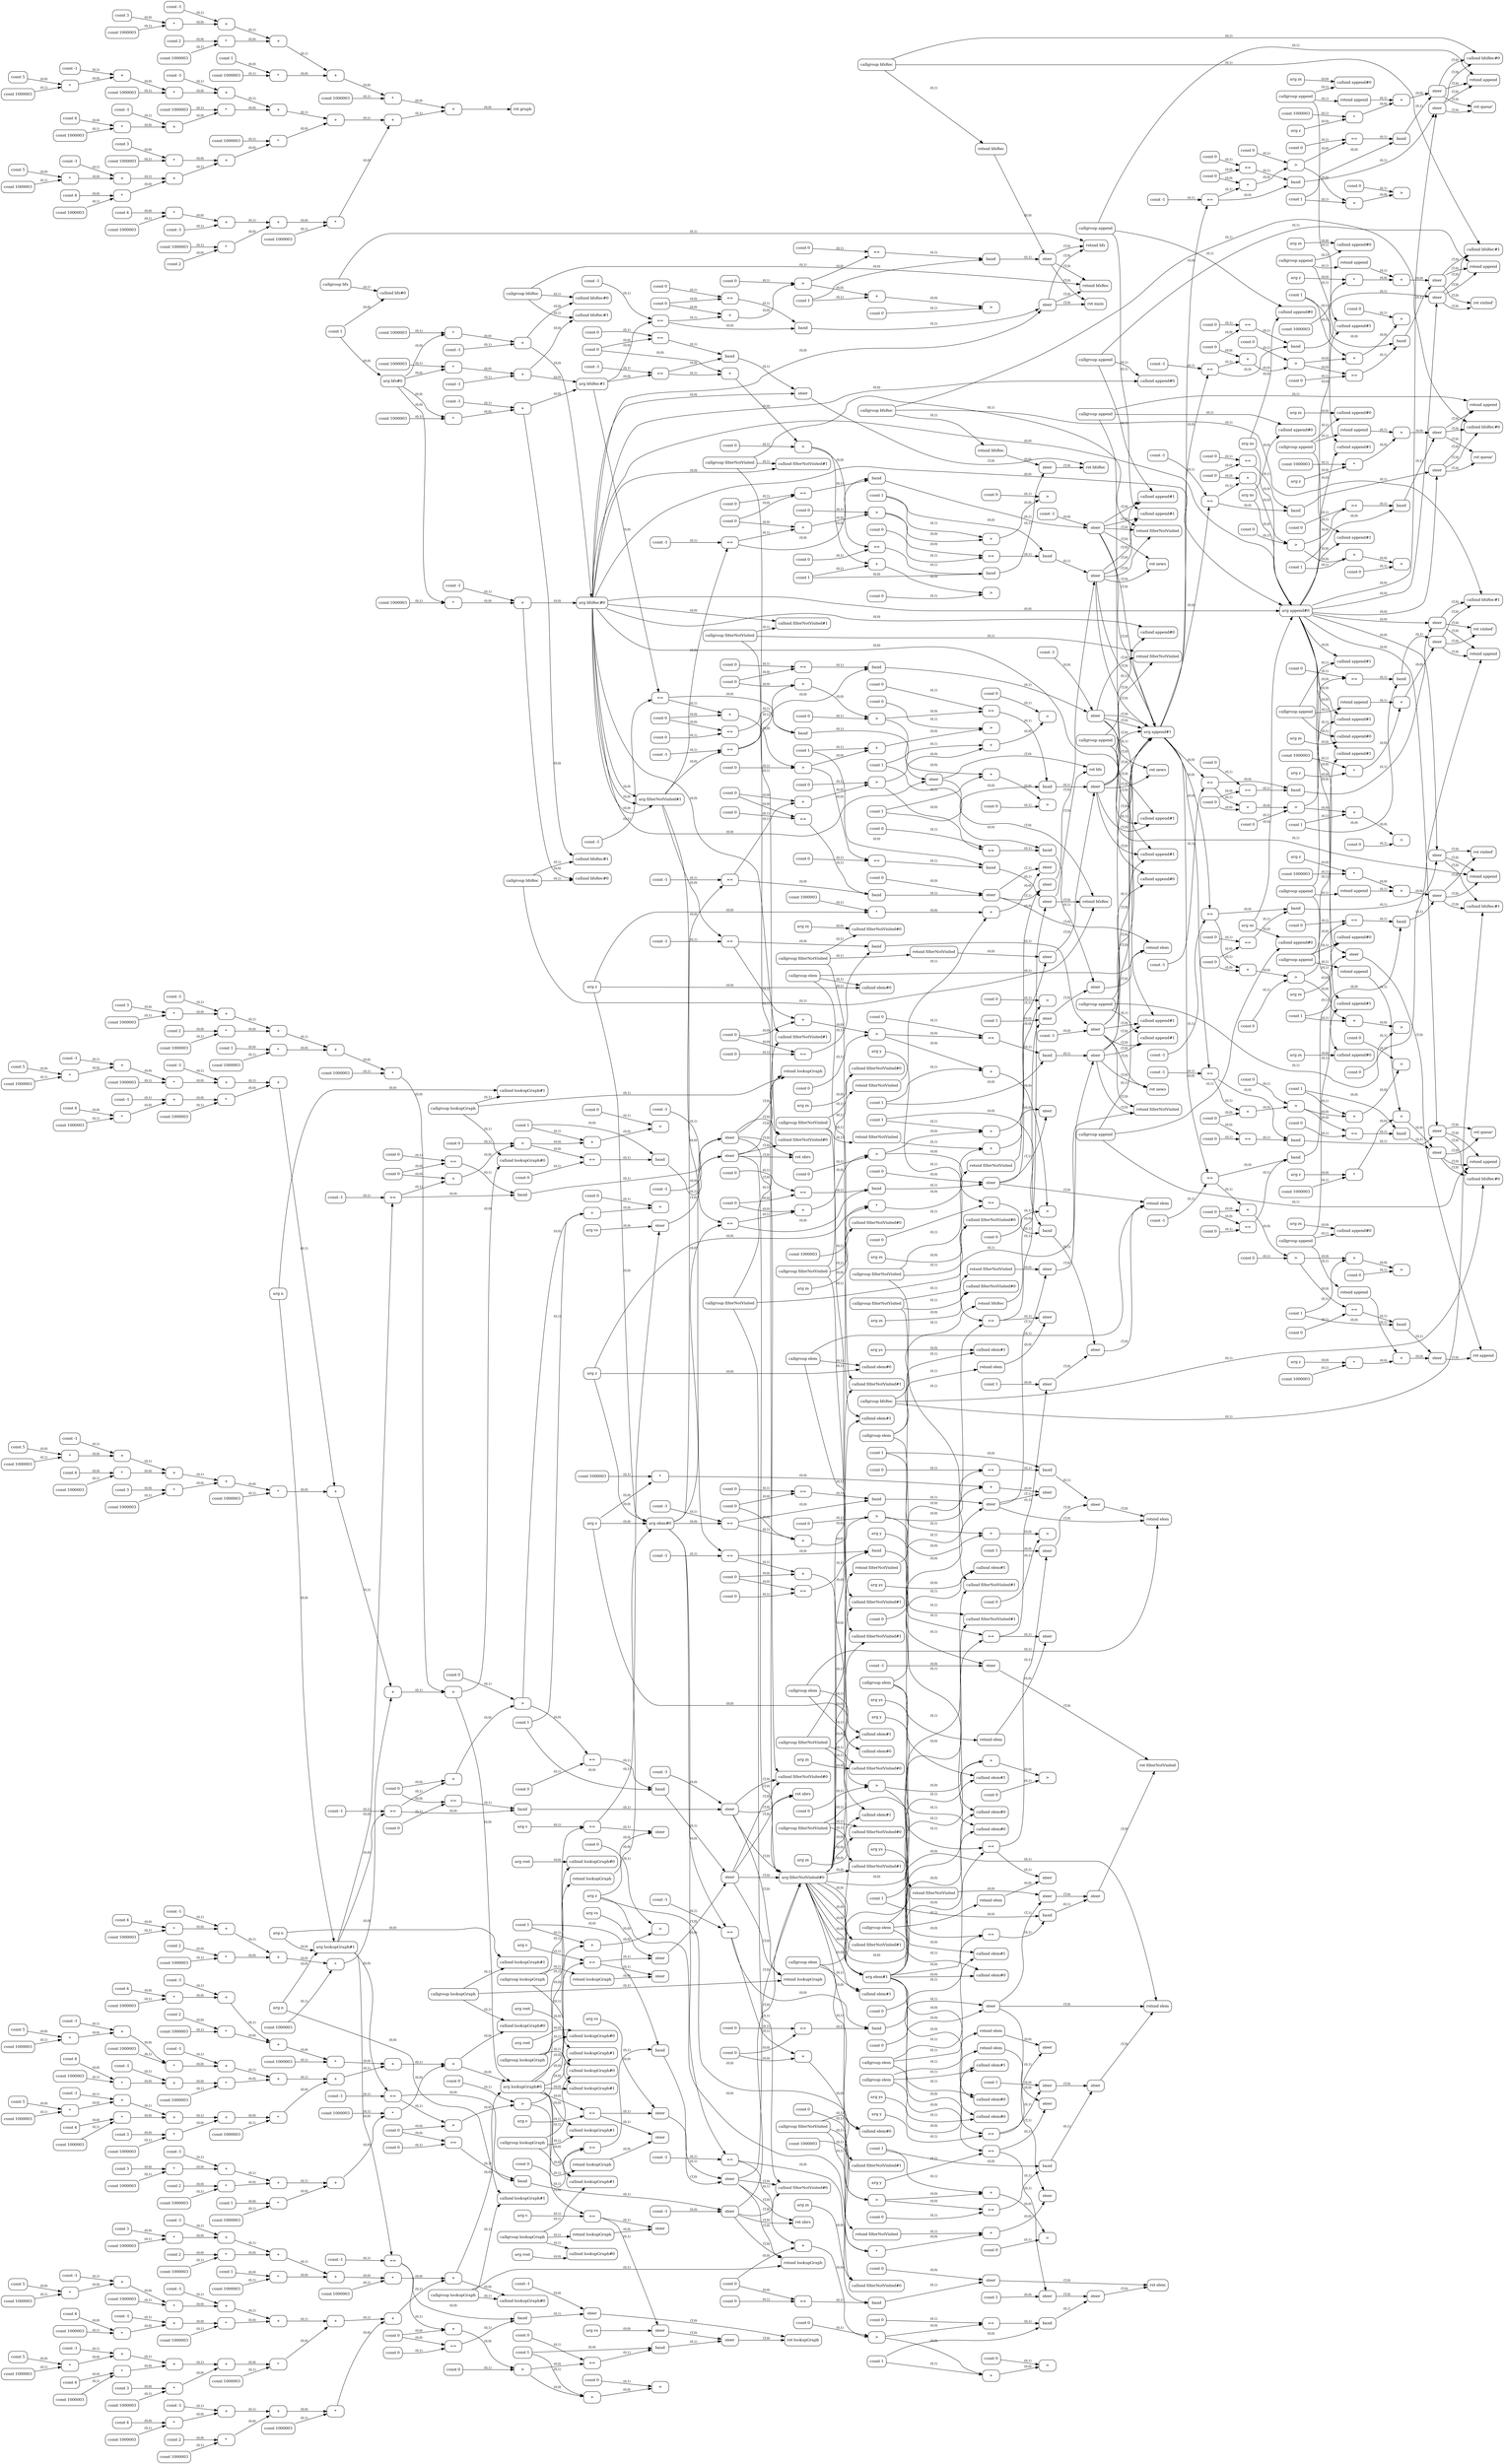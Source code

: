 digraph G {
  rankdir=LR;
  node [shape=box, style=rounded, fontsize=12];
  n0 [label="const 1"];
  n1 [label="callgroup bfs"];
  n2 [label="callsnd bfs#0"];
  n3 [label="retsnd bfs"];
  n4 [label="arg bfs#0"];
  n5 [label="const -1"];
  n6 [label="const 1000003"];
  n7 [label="*"];
  n8 [label="+"];
  n9 [label="const -1"];
  n10 [label="const 1000003"];
  n11 [label="*"];
  n12 [label="+"];
  n13 [label="callgroup bfsRec"];
  n14 [label="callsnd bfsRec#0"];
  n15 [label="callsnd bfsRec#1"];
  n16 [label="retsnd bfsRec"];
  n17 [label="arg bfsRec#0"];
  n18 [label="arg bfsRec#1"];
  n19 [label="const 0"];
  n20 [label="const -1"];
  n21 [label="=="];
  n22 [label="const 0"];
  n23 [label="=="];
  n24 [label="band"];
  n25 [label="steer"];
  n26 [label="+"];
  n27 [label="const 0"];
  n28 [label=">"];
  n29 [label="const 1"];
  n30 [label="const 0"];
  n31 [label="=="];
  n32 [label="band"];
  n33 [label="const -1"];
  n34 [label="const 1"];
  n35 [label="const -1"];
  n36 [label="const 2"];
  n37 [label="const 3"];
  n38 [label="const 1000003"];
  n39 [label="*"];
  n40 [label="+"];
  n41 [label="const 1000003"];
  n42 [label="*"];
  n43 [label="+"];
  n44 [label="const 1000003"];
  n45 [label="*"];
  n46 [label="+"];
  n47 [label="const 2"];
  n48 [label="const -1"];
  n49 [label="const 4"];
  n50 [label="const 1000003"];
  n51 [label="*"];
  n52 [label="+"];
  n53 [label="const 1000003"];
  n54 [label="*"];
  n55 [label="+"];
  n56 [label="const 3"];
  n57 [label="const -1"];
  n58 [label="const 4"];
  n59 [label="const 5"];
  n60 [label="const 1000003"];
  n61 [label="*"];
  n62 [label="+"];
  n63 [label="const 1000003"];
  n64 [label="*"];
  n65 [label="+"];
  n66 [label="const 1000003"];
  n67 [label="*"];
  n68 [label="+"];
  n69 [label="const 4"];
  n70 [label="const -1"];
  n71 [label="const 1000003"];
  n72 [label="*"];
  n73 [label="+"];
  n74 [label="const 5"];
  n75 [label="const -1"];
  n76 [label="const 1000003"];
  n77 [label="*"];
  n78 [label="+"];
  n79 [label="const 1000003"];
  n80 [label="*"];
  n81 [label="+"];
  n82 [label="const 1000003"];
  n83 [label="*"];
  n84 [label="+"];
  n85 [label="const 1000003"];
  n86 [label="*"];
  n87 [label="+"];
  n88 [label="const 1000003"];
  n89 [label="*"];
  n90 [label="+"];
  n91 [label="const 1000003"];
  n92 [label="*"];
  n93 [label="+"];
  n94 [label="arg n"];
  n95 [label="callgroup lookupGraph"];
  n96 [label="callsnd lookupGraph#0"];
  n97 [label="callsnd lookupGraph#1"];
  n98 [label="retsnd lookupGraph"];
  n99 [label="arg lookupGraph#0"];
  n100 [label="arg lookupGraph#1"];
  n101 [label="const 0"];
  n102 [label="const -1"];
  n103 [label="=="];
  n104 [label="const 0"];
  n105 [label="=="];
  n106 [label="band"];
  n107 [label="const -1"];
  n108 [label="steer"];
  n109 [label="+"];
  n110 [label="const 0"];
  n111 [label=">"];
  n112 [label="const 1"];
  n113 [label="const 0"];
  n114 [label="=="];
  n115 [label="band"];
  n116 [label="arg v"];
  n117 [label="=="];
  n118 [label="arg vs"];
  n119 [label="arg rest"];
  n120 [label="callgroup lookupGraph"];
  n121 [label="callsnd lookupGraph#0"];
  n122 [label="callsnd lookupGraph#1"];
  n123 [label="retsnd lookupGraph"];
  n124 [label="steer"];
  n125 [label="steer"];
  n126 [label="steer"];
  n127 [label="+"];
  n128 [label="const 0"];
  n129 [label=">"];
  n130 [label="ret nbrs"];
  n131 [label="callgroup filterNotVisited"];
  n132 [label="callsnd filterNotVisited#0"];
  n133 [label="callsnd filterNotVisited#1"];
  n134 [label="retsnd filterNotVisited"];
  n135 [label="arg filterNotVisited#0"];
  n136 [label="arg filterNotVisited#1"];
  n137 [label="const 0"];
  n138 [label="const -1"];
  n139 [label="=="];
  n140 [label="const 0"];
  n141 [label="=="];
  n142 [label="band"];
  n143 [label="const -1"];
  n144 [label="steer"];
  n145 [label="+"];
  n146 [label="const 0"];
  n147 [label=">"];
  n148 [label="const 1"];
  n149 [label="const 0"];
  n150 [label="=="];
  n151 [label="band"];
  n152 [label="arg z"];
  n153 [label="callgroup elem"];
  n154 [label="callsnd elem#0"];
  n155 [label="callsnd elem#1"];
  n156 [label="retsnd elem"];
  n157 [label="arg elem#0"];
  n158 [label="arg elem#1"];
  n159 [label="const 0"];
  n160 [label="const -1"];
  n161 [label="=="];
  n162 [label="const 0"];
  n163 [label="=="];
  n164 [label="band"];
  n165 [label="const 0"];
  n166 [label="steer"];
  n167 [label="+"];
  n168 [label="const 0"];
  n169 [label=">"];
  n170 [label="const 1"];
  n171 [label="const 0"];
  n172 [label="=="];
  n173 [label="band"];
  n174 [label="arg y"];
  n175 [label="=="];
  n176 [label="const 1"];
  n177 [label="arg ys"];
  n178 [label="callgroup elem"];
  n179 [label="callsnd elem#0"];
  n180 [label="callsnd elem#1"];
  n181 [label="retsnd elem"];
  n182 [label="steer"];
  n183 [label="steer"];
  n184 [label="steer"];
  n185 [label="+"];
  n186 [label="const 0"];
  n187 [label=">"];
  n188 [label="arg zs"];
  n189 [label="callgroup filterNotVisited"];
  n190 [label="callsnd filterNotVisited#0"];
  n191 [label="callsnd filterNotVisited#1"];
  n192 [label="retsnd filterNotVisited"];
  n193 [label="arg zs"];
  n194 [label="callgroup filterNotVisited"];
  n195 [label="callsnd filterNotVisited#0"];
  n196 [label="callsnd filterNotVisited#1"];
  n197 [label="retsnd filterNotVisited"];
  n198 [label="const 1000003"];
  n199 [label="*"];
  n200 [label="+"];
  n201 [label="steer"];
  n202 [label="steer"];
  n203 [label="steer"];
  n204 [label="+"];
  n205 [label="const 0"];
  n206 [label=">"];
  n207 [label="ret news"];
  n208 [label="arg ns"];
  n209 [label="callgroup append"];
  n210 [label="callsnd append#0"];
  n211 [label="callsnd append#1"];
  n212 [label="retsnd append"];
  n213 [label="arg append#0"];
  n214 [label="arg append#1"];
  n215 [label="const 0"];
  n216 [label="const -1"];
  n217 [label="=="];
  n218 [label="const 0"];
  n219 [label="=="];
  n220 [label="band"];
  n221 [label="steer"];
  n222 [label="+"];
  n223 [label="const 0"];
  n224 [label=">"];
  n225 [label="const 1"];
  n226 [label="const 0"];
  n227 [label="=="];
  n228 [label="band"];
  n229 [label="arg z"];
  n230 [label="arg zs"];
  n231 [label="callgroup append"];
  n232 [label="callsnd append#0"];
  n233 [label="callsnd append#1"];
  n234 [label="retsnd append"];
  n235 [label="const 1000003"];
  n236 [label="*"];
  n237 [label="+"];
  n238 [label="steer"];
  n239 [label="+"];
  n240 [label="const 0"];
  n241 [label=">"];
  n242 [label="ret queue'"];
  n243 [label="callgroup append"];
  n244 [label="callsnd append#0"];
  n245 [label="callsnd append#1"];
  n246 [label="retsnd append"];
  n247 [label="const 0"];
  n248 [label="const -1"];
  n249 [label="=="];
  n250 [label="const 0"];
  n251 [label="=="];
  n252 [label="band"];
  n253 [label="steer"];
  n254 [label="+"];
  n255 [label="const 0"];
  n256 [label=">"];
  n257 [label="const 1"];
  n258 [label="const 0"];
  n259 [label="=="];
  n260 [label="band"];
  n261 [label="arg z"];
  n262 [label="arg zs"];
  n263 [label="callgroup append"];
  n264 [label="callsnd append#0"];
  n265 [label="callsnd append#1"];
  n266 [label="retsnd append"];
  n267 [label="const 1000003"];
  n268 [label="*"];
  n269 [label="+"];
  n270 [label="steer"];
  n271 [label="+"];
  n272 [label="const 0"];
  n273 [label=">"];
  n274 [label="ret visited'"];
  n275 [label="callgroup bfsRec"];
  n276 [label="callsnd bfsRec#0"];
  n277 [label="callsnd bfsRec#1"];
  n278 [label="retsnd bfsRec"];
  n279 [label="steer"];
  n280 [label="+"];
  n281 [label="const 0"];
  n282 [label=">"];
  n283 [label="ret main"];
  n284 [label="const -1"];
  n285 [label="const 1000003"];
  n286 [label="*"];
  n287 [label="+"];
  n288 [label="const -1"];
  n289 [label="const 1000003"];
  n290 [label="*"];
  n291 [label="+"];
  n292 [label="callgroup bfsRec"];
  n293 [label="callsnd bfsRec#0"];
  n294 [label="callsnd bfsRec#1"];
  n295 [label="retsnd bfsRec"];
  n296 [label="const 0"];
  n297 [label="const -1"];
  n298 [label="=="];
  n299 [label="const 0"];
  n300 [label="=="];
  n301 [label="band"];
  n302 [label="steer"];
  n303 [label="+"];
  n304 [label="const 0"];
  n305 [label=">"];
  n306 [label="const 1"];
  n307 [label="const 0"];
  n308 [label="=="];
  n309 [label="band"];
  n310 [label="const -1"];
  n311 [label="const 1"];
  n312 [label="const -1"];
  n313 [label="const 2"];
  n314 [label="const 3"];
  n315 [label="const 1000003"];
  n316 [label="*"];
  n317 [label="+"];
  n318 [label="const 1000003"];
  n319 [label="*"];
  n320 [label="+"];
  n321 [label="const 1000003"];
  n322 [label="*"];
  n323 [label="+"];
  n324 [label="const 2"];
  n325 [label="const -1"];
  n326 [label="const 4"];
  n327 [label="const 1000003"];
  n328 [label="*"];
  n329 [label="+"];
  n330 [label="const 1000003"];
  n331 [label="*"];
  n332 [label="+"];
  n333 [label="const 3"];
  n334 [label="const -1"];
  n335 [label="const 4"];
  n336 [label="const 5"];
  n337 [label="const 1000003"];
  n338 [label="*"];
  n339 [label="+"];
  n340 [label="const 1000003"];
  n341 [label="*"];
  n342 [label="+"];
  n343 [label="const 1000003"];
  n344 [label="*"];
  n345 [label="+"];
  n346 [label="const 4"];
  n347 [label="const -1"];
  n348 [label="const 1000003"];
  n349 [label="*"];
  n350 [label="+"];
  n351 [label="const 5"];
  n352 [label="const -1"];
  n353 [label="const 1000003"];
  n354 [label="*"];
  n355 [label="+"];
  n356 [label="const 1000003"];
  n357 [label="*"];
  n358 [label="+"];
  n359 [label="const 1000003"];
  n360 [label="*"];
  n361 [label="+"];
  n362 [label="const 1000003"];
  n363 [label="*"];
  n364 [label="+"];
  n365 [label="const 1000003"];
  n366 [label="*"];
  n367 [label="+"];
  n368 [label="const 1000003"];
  n369 [label="*"];
  n370 [label="+"];
  n371 [label="arg n"];
  n372 [label="callgroup lookupGraph"];
  n373 [label="callsnd lookupGraph#0"];
  n374 [label="callsnd lookupGraph#1"];
  n375 [label="retsnd lookupGraph"];
  n376 [label="const 0"];
  n377 [label="const -1"];
  n378 [label="=="];
  n379 [label="const 0"];
  n380 [label="=="];
  n381 [label="band"];
  n382 [label="const -1"];
  n383 [label="steer"];
  n384 [label="+"];
  n385 [label="const 0"];
  n386 [label=">"];
  n387 [label="const 1"];
  n388 [label="const 0"];
  n389 [label="=="];
  n390 [label="band"];
  n391 [label="arg v"];
  n392 [label="=="];
  n393 [label="arg vs"];
  n394 [label="arg rest"];
  n395 [label="callgroup lookupGraph"];
  n396 [label="callsnd lookupGraph#0"];
  n397 [label="callsnd lookupGraph#1"];
  n398 [label="retsnd lookupGraph"];
  n399 [label="steer"];
  n400 [label="steer"];
  n401 [label="steer"];
  n402 [label="+"];
  n403 [label="const 0"];
  n404 [label=">"];
  n405 [label="ret nbrs"];
  n406 [label="callgroup filterNotVisited"];
  n407 [label="callsnd filterNotVisited#0"];
  n408 [label="callsnd filterNotVisited#1"];
  n409 [label="retsnd filterNotVisited"];
  n410 [label="const 0"];
  n411 [label="const -1"];
  n412 [label="=="];
  n413 [label="const 0"];
  n414 [label="=="];
  n415 [label="band"];
  n416 [label="const -1"];
  n417 [label="steer"];
  n418 [label="+"];
  n419 [label="const 0"];
  n420 [label=">"];
  n421 [label="const 1"];
  n422 [label="const 0"];
  n423 [label="=="];
  n424 [label="band"];
  n425 [label="arg z"];
  n426 [label="callgroup elem"];
  n427 [label="callsnd elem#0"];
  n428 [label="callsnd elem#1"];
  n429 [label="retsnd elem"];
  n430 [label="const 0"];
  n431 [label="const -1"];
  n432 [label="=="];
  n433 [label="const 0"];
  n434 [label="=="];
  n435 [label="band"];
  n436 [label="const 0"];
  n437 [label="steer"];
  n438 [label="+"];
  n439 [label="const 0"];
  n440 [label=">"];
  n441 [label="const 1"];
  n442 [label="const 0"];
  n443 [label="=="];
  n444 [label="band"];
  n445 [label="arg y"];
  n446 [label="=="];
  n447 [label="const 1"];
  n448 [label="arg ys"];
  n449 [label="callgroup elem"];
  n450 [label="callsnd elem#0"];
  n451 [label="callsnd elem#1"];
  n452 [label="retsnd elem"];
  n453 [label="steer"];
  n454 [label="steer"];
  n455 [label="steer"];
  n456 [label="+"];
  n457 [label="const 0"];
  n458 [label=">"];
  n459 [label="arg zs"];
  n460 [label="callgroup filterNotVisited"];
  n461 [label="callsnd filterNotVisited#0"];
  n462 [label="callsnd filterNotVisited#1"];
  n463 [label="retsnd filterNotVisited"];
  n464 [label="arg zs"];
  n465 [label="callgroup filterNotVisited"];
  n466 [label="callsnd filterNotVisited#0"];
  n467 [label="callsnd filterNotVisited#1"];
  n468 [label="retsnd filterNotVisited"];
  n469 [label="const 1000003"];
  n470 [label="*"];
  n471 [label="+"];
  n472 [label="steer"];
  n473 [label="steer"];
  n474 [label="steer"];
  n475 [label="+"];
  n476 [label="const 0"];
  n477 [label=">"];
  n478 [label="ret news"];
  n479 [label="arg ns"];
  n480 [label="callgroup append"];
  n481 [label="callsnd append#0"];
  n482 [label="callsnd append#1"];
  n483 [label="retsnd append"];
  n484 [label="const 0"];
  n485 [label="const -1"];
  n486 [label="=="];
  n487 [label="const 0"];
  n488 [label="=="];
  n489 [label="band"];
  n490 [label="steer"];
  n491 [label="+"];
  n492 [label="const 0"];
  n493 [label=">"];
  n494 [label="const 1"];
  n495 [label="const 0"];
  n496 [label="=="];
  n497 [label="band"];
  n498 [label="arg z"];
  n499 [label="arg zs"];
  n500 [label="callgroup append"];
  n501 [label="callsnd append#0"];
  n502 [label="callsnd append#1"];
  n503 [label="retsnd append"];
  n504 [label="const 1000003"];
  n505 [label="*"];
  n506 [label="+"];
  n507 [label="steer"];
  n508 [label="+"];
  n509 [label="const 0"];
  n510 [label=">"];
  n511 [label="ret queue'"];
  n512 [label="callgroup append"];
  n513 [label="callsnd append#0"];
  n514 [label="callsnd append#1"];
  n515 [label="retsnd append"];
  n516 [label="const 0"];
  n517 [label="const -1"];
  n518 [label="=="];
  n519 [label="const 0"];
  n520 [label="=="];
  n521 [label="band"];
  n522 [label="steer"];
  n523 [label="+"];
  n524 [label="const 0"];
  n525 [label=">"];
  n526 [label="const 1"];
  n527 [label="const 0"];
  n528 [label="=="];
  n529 [label="band"];
  n530 [label="arg z"];
  n531 [label="arg zs"];
  n532 [label="callgroup append"];
  n533 [label="callsnd append#0"];
  n534 [label="callsnd append#1"];
  n535 [label="retsnd append"];
  n536 [label="const 1000003"];
  n537 [label="*"];
  n538 [label="+"];
  n539 [label="steer"];
  n540 [label="+"];
  n541 [label="const 0"];
  n542 [label=">"];
  n543 [label="ret visited'"];
  n544 [label="callgroup bfsRec"];
  n545 [label="callsnd bfsRec#0"];
  n546 [label="callsnd bfsRec#1"];
  n547 [label="retsnd bfsRec"];
  n548 [label="steer"];
  n549 [label="+"];
  n550 [label="const 0"];
  n551 [label=">"];
  n552 [label="ret bfs"];
  n553 [label="const 0"];
  n554 [label="const -1"];
  n555 [label="=="];
  n556 [label="const 0"];
  n557 [label="=="];
  n558 [label="band"];
  n559 [label="steer"];
  n560 [label="+"];
  n561 [label="const 0"];
  n562 [label=">"];
  n563 [label="const 1"];
  n564 [label="const 0"];
  n565 [label="=="];
  n566 [label="band"];
  n567 [label="const -1"];
  n568 [label="const 1"];
  n569 [label="const -1"];
  n570 [label="const 2"];
  n571 [label="const 3"];
  n572 [label="const 1000003"];
  n573 [label="*"];
  n574 [label="+"];
  n575 [label="const 1000003"];
  n576 [label="*"];
  n577 [label="+"];
  n578 [label="const 1000003"];
  n579 [label="*"];
  n580 [label="+"];
  n581 [label="const 2"];
  n582 [label="const -1"];
  n583 [label="const 4"];
  n584 [label="const 1000003"];
  n585 [label="*"];
  n586 [label="+"];
  n587 [label="const 1000003"];
  n588 [label="*"];
  n589 [label="+"];
  n590 [label="const 3"];
  n591 [label="const -1"];
  n592 [label="const 4"];
  n593 [label="const 5"];
  n594 [label="const 1000003"];
  n595 [label="*"];
  n596 [label="+"];
  n597 [label="const 1000003"];
  n598 [label="*"];
  n599 [label="+"];
  n600 [label="const 1000003"];
  n601 [label="*"];
  n602 [label="+"];
  n603 [label="const 4"];
  n604 [label="const -1"];
  n605 [label="const 1000003"];
  n606 [label="*"];
  n607 [label="+"];
  n608 [label="const 5"];
  n609 [label="const -1"];
  n610 [label="const 1000003"];
  n611 [label="*"];
  n612 [label="+"];
  n613 [label="const 1000003"];
  n614 [label="*"];
  n615 [label="+"];
  n616 [label="const 1000003"];
  n617 [label="*"];
  n618 [label="+"];
  n619 [label="const 1000003"];
  n620 [label="*"];
  n621 [label="+"];
  n622 [label="const 1000003"];
  n623 [label="*"];
  n624 [label="+"];
  n625 [label="const 1000003"];
  n626 [label="*"];
  n627 [label="+"];
  n628 [label="arg n"];
  n629 [label="callgroup lookupGraph"];
  n630 [label="callsnd lookupGraph#0"];
  n631 [label="callsnd lookupGraph#1"];
  n632 [label="retsnd lookupGraph"];
  n633 [label="const 0"];
  n634 [label="const -1"];
  n635 [label="=="];
  n636 [label="const 0"];
  n637 [label="=="];
  n638 [label="band"];
  n639 [label="const -1"];
  n640 [label="steer"];
  n641 [label="+"];
  n642 [label="const 0"];
  n643 [label=">"];
  n644 [label="const 1"];
  n645 [label="const 0"];
  n646 [label="=="];
  n647 [label="band"];
  n648 [label="arg v"];
  n649 [label="=="];
  n650 [label="arg vs"];
  n651 [label="arg rest"];
  n652 [label="callgroup lookupGraph"];
  n653 [label="callsnd lookupGraph#0"];
  n654 [label="callsnd lookupGraph#1"];
  n655 [label="retsnd lookupGraph"];
  n656 [label="steer"];
  n657 [label="steer"];
  n658 [label="steer"];
  n659 [label="+"];
  n660 [label="const 0"];
  n661 [label=">"];
  n662 [label="ret nbrs"];
  n663 [label="callgroup filterNotVisited"];
  n664 [label="callsnd filterNotVisited#0"];
  n665 [label="callsnd filterNotVisited#1"];
  n666 [label="retsnd filterNotVisited"];
  n667 [label="const 0"];
  n668 [label="const -1"];
  n669 [label="=="];
  n670 [label="const 0"];
  n671 [label="=="];
  n672 [label="band"];
  n673 [label="const -1"];
  n674 [label="steer"];
  n675 [label="+"];
  n676 [label="const 0"];
  n677 [label=">"];
  n678 [label="const 1"];
  n679 [label="const 0"];
  n680 [label="=="];
  n681 [label="band"];
  n682 [label="arg z"];
  n683 [label="callgroup elem"];
  n684 [label="callsnd elem#0"];
  n685 [label="callsnd elem#1"];
  n686 [label="retsnd elem"];
  n687 [label="const 0"];
  n688 [label="const -1"];
  n689 [label="=="];
  n690 [label="const 0"];
  n691 [label="=="];
  n692 [label="band"];
  n693 [label="const 0"];
  n694 [label="steer"];
  n695 [label="+"];
  n696 [label="const 0"];
  n697 [label=">"];
  n698 [label="const 1"];
  n699 [label="const 0"];
  n700 [label="=="];
  n701 [label="band"];
  n702 [label="arg y"];
  n703 [label="=="];
  n704 [label="const 1"];
  n705 [label="arg ys"];
  n706 [label="callgroup elem"];
  n707 [label="callsnd elem#0"];
  n708 [label="callsnd elem#1"];
  n709 [label="retsnd elem"];
  n710 [label="steer"];
  n711 [label="steer"];
  n712 [label="steer"];
  n713 [label="+"];
  n714 [label="const 0"];
  n715 [label=">"];
  n716 [label="arg zs"];
  n717 [label="callgroup filterNotVisited"];
  n718 [label="callsnd filterNotVisited#0"];
  n719 [label="callsnd filterNotVisited#1"];
  n720 [label="retsnd filterNotVisited"];
  n721 [label="arg zs"];
  n722 [label="callgroup filterNotVisited"];
  n723 [label="callsnd filterNotVisited#0"];
  n724 [label="callsnd filterNotVisited#1"];
  n725 [label="retsnd filterNotVisited"];
  n726 [label="const 1000003"];
  n727 [label="*"];
  n728 [label="+"];
  n729 [label="steer"];
  n730 [label="steer"];
  n731 [label="steer"];
  n732 [label="+"];
  n733 [label="const 0"];
  n734 [label=">"];
  n735 [label="ret news"];
  n736 [label="arg ns"];
  n737 [label="callgroup append"];
  n738 [label="callsnd append#0"];
  n739 [label="callsnd append#1"];
  n740 [label="retsnd append"];
  n741 [label="const 0"];
  n742 [label="const -1"];
  n743 [label="=="];
  n744 [label="const 0"];
  n745 [label="=="];
  n746 [label="band"];
  n747 [label="steer"];
  n748 [label="+"];
  n749 [label="const 0"];
  n750 [label=">"];
  n751 [label="const 1"];
  n752 [label="const 0"];
  n753 [label="=="];
  n754 [label="band"];
  n755 [label="arg z"];
  n756 [label="arg zs"];
  n757 [label="callgroup append"];
  n758 [label="callsnd append#0"];
  n759 [label="callsnd append#1"];
  n760 [label="retsnd append"];
  n761 [label="const 1000003"];
  n762 [label="*"];
  n763 [label="+"];
  n764 [label="steer"];
  n765 [label="+"];
  n766 [label="const 0"];
  n767 [label=">"];
  n768 [label="ret queue'"];
  n769 [label="callgroup append"];
  n770 [label="callsnd append#0"];
  n771 [label="callsnd append#1"];
  n772 [label="retsnd append"];
  n773 [label="const 0"];
  n774 [label="const -1"];
  n775 [label="=="];
  n776 [label="const 0"];
  n777 [label="=="];
  n778 [label="band"];
  n779 [label="steer"];
  n780 [label="+"];
  n781 [label="const 0"];
  n782 [label=">"];
  n783 [label="const 1"];
  n784 [label="const 0"];
  n785 [label="=="];
  n786 [label="band"];
  n787 [label="arg z"];
  n788 [label="arg zs"];
  n789 [label="callgroup append"];
  n790 [label="callsnd append#0"];
  n791 [label="callsnd append#1"];
  n792 [label="retsnd append"];
  n793 [label="const 1000003"];
  n794 [label="*"];
  n795 [label="+"];
  n796 [label="steer"];
  n797 [label="+"];
  n798 [label="const 0"];
  n799 [label=">"];
  n800 [label="ret visited'"];
  n801 [label="callgroup bfsRec"];
  n802 [label="callsnd bfsRec#0"];
  n803 [label="callsnd bfsRec#1"];
  n804 [label="retsnd bfsRec"];
  n805 [label="steer"];
  n806 [label="+"];
  n807 [label="const 0"];
  n808 [label=">"];
  n809 [label="ret bfsRec"];
  n810 [label="const 0"];
  n811 [label="const -1"];
  n812 [label="=="];
  n813 [label="const 0"];
  n814 [label="=="];
  n815 [label="band"];
  n816 [label="const -1"];
  n817 [label="steer"];
  n818 [label="+"];
  n819 [label="const 0"];
  n820 [label=">"];
  n821 [label="const 1"];
  n822 [label="const 0"];
  n823 [label="=="];
  n824 [label="band"];
  n825 [label="arg z"];
  n826 [label="callgroup elem"];
  n827 [label="callsnd elem#0"];
  n828 [label="callsnd elem#1"];
  n829 [label="retsnd elem"];
  n830 [label="const 0"];
  n831 [label="const -1"];
  n832 [label="=="];
  n833 [label="const 0"];
  n834 [label="=="];
  n835 [label="band"];
  n836 [label="const 0"];
  n837 [label="steer"];
  n838 [label="+"];
  n839 [label="const 0"];
  n840 [label=">"];
  n841 [label="const 1"];
  n842 [label="const 0"];
  n843 [label="=="];
  n844 [label="band"];
  n845 [label="arg y"];
  n846 [label="=="];
  n847 [label="const 1"];
  n848 [label="arg ys"];
  n849 [label="callgroup elem"];
  n850 [label="callsnd elem#0"];
  n851 [label="callsnd elem#1"];
  n852 [label="retsnd elem"];
  n853 [label="steer"];
  n854 [label="steer"];
  n855 [label="steer"];
  n856 [label="+"];
  n857 [label="const 0"];
  n858 [label=">"];
  n859 [label="arg zs"];
  n860 [label="callgroup filterNotVisited"];
  n861 [label="callsnd filterNotVisited#0"];
  n862 [label="callsnd filterNotVisited#1"];
  n863 [label="retsnd filterNotVisited"];
  n864 [label="arg zs"];
  n865 [label="callgroup filterNotVisited"];
  n866 [label="callsnd filterNotVisited#0"];
  n867 [label="callsnd filterNotVisited#1"];
  n868 [label="retsnd filterNotVisited"];
  n869 [label="const 1000003"];
  n870 [label="*"];
  n871 [label="+"];
  n872 [label="steer"];
  n873 [label="steer"];
  n874 [label="steer"];
  n875 [label="+"];
  n876 [label="const 0"];
  n877 [label=">"];
  n878 [label="ret filterNotVisited"];
  n879 [label="const 0"];
  n880 [label="const -1"];
  n881 [label="=="];
  n882 [label="const 0"];
  n883 [label="=="];
  n884 [label="band"];
  n885 [label="steer"];
  n886 [label="+"];
  n887 [label="const 0"];
  n888 [label=">"];
  n889 [label="const 1"];
  n890 [label="const 0"];
  n891 [label="=="];
  n892 [label="band"];
  n893 [label="arg z"];
  n894 [label="arg zs"];
  n895 [label="callgroup append"];
  n896 [label="callsnd append#0"];
  n897 [label="callsnd append#1"];
  n898 [label="retsnd append"];
  n899 [label="const 1000003"];
  n900 [label="*"];
  n901 [label="+"];
  n902 [label="steer"];
  n903 [label="+"];
  n904 [label="const 0"];
  n905 [label=">"];
  n906 [label="ret append"];
  n907 [label="const 0"];
  n908 [label="const -1"];
  n909 [label="=="];
  n910 [label="const 0"];
  n911 [label="=="];
  n912 [label="band"];
  n913 [label="const 0"];
  n914 [label="steer"];
  n915 [label="+"];
  n916 [label="const 0"];
  n917 [label=">"];
  n918 [label="const 1"];
  n919 [label="const 0"];
  n920 [label="=="];
  n921 [label="band"];
  n922 [label="arg y"];
  n923 [label="=="];
  n924 [label="const 1"];
  n925 [label="arg ys"];
  n926 [label="callgroup elem"];
  n927 [label="callsnd elem#0"];
  n928 [label="callsnd elem#1"];
  n929 [label="retsnd elem"];
  n930 [label="steer"];
  n931 [label="steer"];
  n932 [label="steer"];
  n933 [label="+"];
  n934 [label="const 0"];
  n935 [label=">"];
  n936 [label="ret elem"];
  n937 [label="const 0"];
  n938 [label="const -1"];
  n939 [label="=="];
  n940 [label="const 0"];
  n941 [label="=="];
  n942 [label="band"];
  n943 [label="const -1"];
  n944 [label="steer"];
  n945 [label="+"];
  n946 [label="const 0"];
  n947 [label=">"];
  n948 [label="const 1"];
  n949 [label="const 0"];
  n950 [label="=="];
  n951 [label="band"];
  n952 [label="arg v"];
  n953 [label="=="];
  n954 [label="arg vs"];
  n955 [label="arg rest"];
  n956 [label="callgroup lookupGraph"];
  n957 [label="callsnd lookupGraph#0"];
  n958 [label="callsnd lookupGraph#1"];
  n959 [label="retsnd lookupGraph"];
  n960 [label="steer"];
  n961 [label="steer"];
  n962 [label="steer"];
  n963 [label="+"];
  n964 [label="const 0"];
  n965 [label=">"];
  n966 [label="ret lookupGraph"];
  n967 [label="const -1"];
  n968 [label="const 1"];
  n969 [label="const -1"];
  n970 [label="const 2"];
  n971 [label="const 3"];
  n972 [label="const 1000003"];
  n973 [label="*"];
  n974 [label="+"];
  n975 [label="const 1000003"];
  n976 [label="*"];
  n977 [label="+"];
  n978 [label="const 1000003"];
  n979 [label="*"];
  n980 [label="+"];
  n981 [label="const 2"];
  n982 [label="const -1"];
  n983 [label="const 4"];
  n984 [label="const 1000003"];
  n985 [label="*"];
  n986 [label="+"];
  n987 [label="const 1000003"];
  n988 [label="*"];
  n989 [label="+"];
  n990 [label="const 3"];
  n991 [label="const -1"];
  n992 [label="const 4"];
  n993 [label="const 5"];
  n994 [label="const 1000003"];
  n995 [label="*"];
  n996 [label="+"];
  n997 [label="const 1000003"];
  n998 [label="*"];
  n999 [label="+"];
  n1000 [label="const 1000003"];
  n1001 [label="*"];
  n1002 [label="+"];
  n1003 [label="const 4"];
  n1004 [label="const -1"];
  n1005 [label="const 1000003"];
  n1006 [label="*"];
  n1007 [label="+"];
  n1008 [label="const 5"];
  n1009 [label="const -1"];
  n1010 [label="const 1000003"];
  n1011 [label="*"];
  n1012 [label="+"];
  n1013 [label="const 1000003"];
  n1014 [label="*"];
  n1015 [label="+"];
  n1016 [label="const 1000003"];
  n1017 [label="*"];
  n1018 [label="+"];
  n1019 [label="const 1000003"];
  n1020 [label="*"];
  n1021 [label="+"];
  n1022 [label="const 1000003"];
  n1023 [label="*"];
  n1024 [label="+"];
  n1025 [label="const 1000003"];
  n1026 [label="*"];
  n1027 [label="+"];
  n1028 [label="ret graph"];
  n0 -> n2 [label="(0,0)", fontsize=10];
  n1 -> n2 [label="(0,1)", fontsize=10];
  n25 -> n3 [label="(T,0)", fontsize=10];
  n279 -> n3 [label="(T,0)", fontsize=10];
  n1 -> n3 [label="(0,1)", fontsize=10];
  n0 -> n4 [label="(0,0)", fontsize=10];
  n4 -> n7 [label="(0,0)", fontsize=10];
  n6 -> n7 [label="(0,1)", fontsize=10];
  n7 -> n8 [label="(0,0)", fontsize=10];
  n5 -> n8 [label="(0,1)", fontsize=10];
  n4 -> n11 [label="(0,0)", fontsize=10];
  n10 -> n11 [label="(0,1)", fontsize=10];
  n11 -> n12 [label="(0,0)", fontsize=10];
  n9 -> n12 [label="(0,1)", fontsize=10];
  n8 -> n14 [label="(0,0)", fontsize=10];
  n13 -> n14 [label="(0,1)", fontsize=10];
  n12 -> n15 [label="(0,0)", fontsize=10];
  n13 -> n15 [label="(0,1)", fontsize=10];
  n25 -> n16 [label="(T,0)", fontsize=10];
  n279 -> n16 [label="(T,0)", fontsize=10];
  n13 -> n16 [label="(0,1)", fontsize=10];
  n8 -> n17 [label="(0,0)", fontsize=10];
  n287 -> n17 [label="(0,0)", fontsize=10];
  n12 -> n18 [label="(0,0)", fontsize=10];
  n291 -> n18 [label="(0,0)", fontsize=10];
  n18 -> n21 [label="(0,0)", fontsize=10];
  n20 -> n21 [label="(0,1)", fontsize=10];
  n19 -> n23 [label="(0,0)", fontsize=10];
  n22 -> n23 [label="(0,1)", fontsize=10];
  n21 -> n24 [label="(0,0)", fontsize=10];
  n23 -> n24 [label="(0,1)", fontsize=10];
  n17 -> n25 [label="(0,0)", fontsize=10];
  n24 -> n25 [label="(0,1)", fontsize=10];
  n19 -> n26 [label="(0,0)", fontsize=10];
  n21 -> n26 [label="(0,1)", fontsize=10];
  n26 -> n28 [label="(0,0)", fontsize=10];
  n27 -> n28 [label="(0,1)", fontsize=10];
  n28 -> n31 [label="(0,0)", fontsize=10];
  n30 -> n31 [label="(0,1)", fontsize=10];
  n29 -> n32 [label="(0,0)", fontsize=10];
  n31 -> n32 [label="(0,1)", fontsize=10];
  n37 -> n39 [label="(0,0)", fontsize=10];
  n38 -> n39 [label="(0,1)", fontsize=10];
  n39 -> n40 [label="(0,0)", fontsize=10];
  n35 -> n40 [label="(0,1)", fontsize=10];
  n36 -> n42 [label="(0,0)", fontsize=10];
  n41 -> n42 [label="(0,1)", fontsize=10];
  n42 -> n43 [label="(0,0)", fontsize=10];
  n40 -> n43 [label="(0,1)", fontsize=10];
  n34 -> n45 [label="(0,0)", fontsize=10];
  n44 -> n45 [label="(0,1)", fontsize=10];
  n45 -> n46 [label="(0,0)", fontsize=10];
  n43 -> n46 [label="(0,1)", fontsize=10];
  n49 -> n51 [label="(0,0)", fontsize=10];
  n50 -> n51 [label="(0,1)", fontsize=10];
  n51 -> n52 [label="(0,0)", fontsize=10];
  n48 -> n52 [label="(0,1)", fontsize=10];
  n47 -> n54 [label="(0,0)", fontsize=10];
  n53 -> n54 [label="(0,1)", fontsize=10];
  n54 -> n55 [label="(0,0)", fontsize=10];
  n52 -> n55 [label="(0,1)", fontsize=10];
  n59 -> n61 [label="(0,0)", fontsize=10];
  n60 -> n61 [label="(0,1)", fontsize=10];
  n61 -> n62 [label="(0,0)", fontsize=10];
  n57 -> n62 [label="(0,1)", fontsize=10];
  n58 -> n64 [label="(0,0)", fontsize=10];
  n63 -> n64 [label="(0,1)", fontsize=10];
  n64 -> n65 [label="(0,0)", fontsize=10];
  n62 -> n65 [label="(0,1)", fontsize=10];
  n56 -> n67 [label="(0,0)", fontsize=10];
  n66 -> n67 [label="(0,1)", fontsize=10];
  n67 -> n68 [label="(0,0)", fontsize=10];
  n65 -> n68 [label="(0,1)", fontsize=10];
  n69 -> n72 [label="(0,0)", fontsize=10];
  n71 -> n72 [label="(0,1)", fontsize=10];
  n72 -> n73 [label="(0,0)", fontsize=10];
  n70 -> n73 [label="(0,1)", fontsize=10];
  n74 -> n77 [label="(0,0)", fontsize=10];
  n76 -> n77 [label="(0,1)", fontsize=10];
  n77 -> n78 [label="(0,0)", fontsize=10];
  n75 -> n78 [label="(0,1)", fontsize=10];
  n78 -> n80 [label="(0,0)", fontsize=10];
  n79 -> n80 [label="(0,1)", fontsize=10];
  n80 -> n81 [label="(0,0)", fontsize=10];
  n33 -> n81 [label="(0,1)", fontsize=10];
  n73 -> n83 [label="(0,0)", fontsize=10];
  n82 -> n83 [label="(0,1)", fontsize=10];
  n83 -> n84 [label="(0,0)", fontsize=10];
  n81 -> n84 [label="(0,1)", fontsize=10];
  n68 -> n86 [label="(0,0)", fontsize=10];
  n85 -> n86 [label="(0,1)", fontsize=10];
  n86 -> n87 [label="(0,0)", fontsize=10];
  n84 -> n87 [label="(0,1)", fontsize=10];
  n55 -> n89 [label="(0,0)", fontsize=10];
  n88 -> n89 [label="(0,1)", fontsize=10];
  n89 -> n90 [label="(0,0)", fontsize=10];
  n87 -> n90 [label="(0,1)", fontsize=10];
  n46 -> n92 [label="(0,0)", fontsize=10];
  n91 -> n92 [label="(0,1)", fontsize=10];
  n92 -> n93 [label="(0,0)", fontsize=10];
  n90 -> n93 [label="(0,1)", fontsize=10];
  n93 -> n96 [label="(0,0)", fontsize=10];
  n95 -> n96 [label="(0,1)", fontsize=10];
  n94 -> n97 [label="(0,0)", fontsize=10];
  n95 -> n97 [label="(0,1)", fontsize=10];
  n108 -> n98 [label="(T,0)", fontsize=10];
  n126 -> n98 [label="(T,0)", fontsize=10];
  n95 -> n98 [label="(0,1)", fontsize=10];
  n93 -> n99 [label="(0,0)", fontsize=10];
  n370 -> n99 [label="(0,0)", fontsize=10];
  n627 -> n99 [label="(0,0)", fontsize=10];
  n94 -> n100 [label="(0,0)", fontsize=10];
  n371 -> n100 [label="(0,0)", fontsize=10];
  n628 -> n100 [label="(0,0)", fontsize=10];
  n100 -> n103 [label="(0,0)", fontsize=10];
  n102 -> n103 [label="(0,1)", fontsize=10];
  n101 -> n105 [label="(0,0)", fontsize=10];
  n104 -> n105 [label="(0,1)", fontsize=10];
  n103 -> n106 [label="(0,0)", fontsize=10];
  n105 -> n106 [label="(0,1)", fontsize=10];
  n107 -> n108 [label="(0,0)", fontsize=10];
  n106 -> n108 [label="(0,1)", fontsize=10];
  n101 -> n109 [label="(0,0)", fontsize=10];
  n103 -> n109 [label="(0,1)", fontsize=10];
  n109 -> n111 [label="(0,0)", fontsize=10];
  n110 -> n111 [label="(0,1)", fontsize=10];
  n111 -> n114 [label="(0,0)", fontsize=10];
  n113 -> n114 [label="(0,1)", fontsize=10];
  n112 -> n115 [label="(0,0)", fontsize=10];
  n114 -> n115 [label="(0,1)", fontsize=10];
  n99 -> n117 [label="(0,0)", fontsize=10];
  n116 -> n117 [label="(0,1)", fontsize=10];
  n119 -> n121 [label="(0,0)", fontsize=10];
  n120 -> n121 [label="(0,1)", fontsize=10];
  n99 -> n122 [label="(0,0)", fontsize=10];
  n120 -> n122 [label="(0,1)", fontsize=10];
  n120 -> n123 [label="(0,1)", fontsize=10];
  n118 -> n124 [label="(0,0)", fontsize=10];
  n117 -> n124 [label="(0,1)", fontsize=10];
  n123 -> n125 [label="(0,0)", fontsize=10];
  n117 -> n125 [label="(0,1)", fontsize=10];
  n124 -> n126 [label="(T,0)", fontsize=10];
  n115 -> n126 [label="(0,1)", fontsize=10];
  n111 -> n127 [label="(0,0)", fontsize=10];
  n112 -> n127 [label="(0,1)", fontsize=10];
  n127 -> n129 [label="(0,0)", fontsize=10];
  n128 -> n129 [label="(0,1)", fontsize=10];
  n108 -> n130 [label="(T,0)", fontsize=10];
  n126 -> n130 [label="(T,0)", fontsize=10];
  n108 -> n132 [label="(T,0)", fontsize=10];
  n126 -> n132 [label="(T,0)", fontsize=10];
  n131 -> n132 [label="(0,1)", fontsize=10];
  n17 -> n133 [label="(0,0)", fontsize=10];
  n131 -> n133 [label="(0,1)", fontsize=10];
  n144 -> n134 [label="(T,0)", fontsize=10];
  n203 -> n134 [label="(T,0)", fontsize=10];
  n131 -> n134 [label="(0,1)", fontsize=10];
  n108 -> n135 [label="(T,0)", fontsize=10];
  n126 -> n135 [label="(T,0)", fontsize=10];
  n383 -> n135 [label="(T,0)", fontsize=10];
  n401 -> n135 [label="(T,0)", fontsize=10];
  n640 -> n135 [label="(T,0)", fontsize=10];
  n658 -> n135 [label="(T,0)", fontsize=10];
  n17 -> n136 [label="(0,0)", fontsize=10];
  n17 -> n136 [label="(0,0)", fontsize=10];
  n17 -> n136 [label="(0,0)", fontsize=10];
  n136 -> n139 [label="(0,0)", fontsize=10];
  n138 -> n139 [label="(0,1)", fontsize=10];
  n137 -> n141 [label="(0,0)", fontsize=10];
  n140 -> n141 [label="(0,1)", fontsize=10];
  n139 -> n142 [label="(0,0)", fontsize=10];
  n141 -> n142 [label="(0,1)", fontsize=10];
  n143 -> n144 [label="(0,0)", fontsize=10];
  n142 -> n144 [label="(0,1)", fontsize=10];
  n137 -> n145 [label="(0,0)", fontsize=10];
  n139 -> n145 [label="(0,1)", fontsize=10];
  n145 -> n147 [label="(0,0)", fontsize=10];
  n146 -> n147 [label="(0,1)", fontsize=10];
  n147 -> n150 [label="(0,0)", fontsize=10];
  n149 -> n150 [label="(0,1)", fontsize=10];
  n148 -> n151 [label="(0,0)", fontsize=10];
  n150 -> n151 [label="(0,1)", fontsize=10];
  n152 -> n154 [label="(0,0)", fontsize=10];
  n153 -> n154 [label="(0,1)", fontsize=10];
  n135 -> n155 [label="(0,0)", fontsize=10];
  n153 -> n155 [label="(0,1)", fontsize=10];
  n166 -> n156 [label="(T,0)", fontsize=10];
  n184 -> n156 [label="(T,0)", fontsize=10];
  n153 -> n156 [label="(0,1)", fontsize=10];
  n152 -> n157 [label="(0,0)", fontsize=10];
  n425 -> n157 [label="(0,0)", fontsize=10];
  n682 -> n157 [label="(0,0)", fontsize=10];
  n825 -> n157 [label="(0,0)", fontsize=10];
  n135 -> n158 [label="(0,0)", fontsize=10];
  n135 -> n158 [label="(0,0)", fontsize=10];
  n135 -> n158 [label="(0,0)", fontsize=10];
  n135 -> n158 [label="(0,0)", fontsize=10];
  n157 -> n161 [label="(0,0)", fontsize=10];
  n160 -> n161 [label="(0,1)", fontsize=10];
  n159 -> n163 [label="(0,0)", fontsize=10];
  n162 -> n163 [label="(0,1)", fontsize=10];
  n161 -> n164 [label="(0,0)", fontsize=10];
  n163 -> n164 [label="(0,1)", fontsize=10];
  n165 -> n166 [label="(0,0)", fontsize=10];
  n164 -> n166 [label="(0,1)", fontsize=10];
  n159 -> n167 [label="(0,0)", fontsize=10];
  n161 -> n167 [label="(0,1)", fontsize=10];
  n167 -> n169 [label="(0,0)", fontsize=10];
  n168 -> n169 [label="(0,1)", fontsize=10];
  n169 -> n172 [label="(0,0)", fontsize=10];
  n171 -> n172 [label="(0,1)", fontsize=10];
  n170 -> n173 [label="(0,0)", fontsize=10];
  n172 -> n173 [label="(0,1)", fontsize=10];
  n158 -> n175 [label="(0,0)", fontsize=10];
  n174 -> n175 [label="(0,1)", fontsize=10];
  n158 -> n179 [label="(0,0)", fontsize=10];
  n178 -> n179 [label="(0,1)", fontsize=10];
  n177 -> n180 [label="(0,0)", fontsize=10];
  n178 -> n180 [label="(0,1)", fontsize=10];
  n178 -> n181 [label="(0,1)", fontsize=10];
  n176 -> n182 [label="(0,0)", fontsize=10];
  n175 -> n182 [label="(0,1)", fontsize=10];
  n181 -> n183 [label="(0,0)", fontsize=10];
  n175 -> n183 [label="(0,1)", fontsize=10];
  n182 -> n184 [label="(T,0)", fontsize=10];
  n173 -> n184 [label="(0,1)", fontsize=10];
  n169 -> n185 [label="(0,0)", fontsize=10];
  n170 -> n185 [label="(0,1)", fontsize=10];
  n185 -> n187 [label="(0,0)", fontsize=10];
  n186 -> n187 [label="(0,1)", fontsize=10];
  n188 -> n190 [label="(0,0)", fontsize=10];
  n189 -> n190 [label="(0,1)", fontsize=10];
  n135 -> n191 [label="(0,0)", fontsize=10];
  n189 -> n191 [label="(0,1)", fontsize=10];
  n189 -> n192 [label="(0,1)", fontsize=10];
  n193 -> n195 [label="(0,0)", fontsize=10];
  n194 -> n195 [label="(0,1)", fontsize=10];
  n135 -> n196 [label="(0,0)", fontsize=10];
  n194 -> n196 [label="(0,1)", fontsize=10];
  n194 -> n197 [label="(0,1)", fontsize=10];
  n152 -> n199 [label="(0,0)", fontsize=10];
  n198 -> n199 [label="(0,1)", fontsize=10];
  n199 -> n200 [label="(0,0)", fontsize=10];
  n197 -> n200 [label="(0,1)", fontsize=10];
  n192 -> n201 [label="(0,0)", fontsize=10];
  n166 -> n201 [label="(T,1)", fontsize=10];
  n200 -> n202 [label="(0,0)", fontsize=10];
  n166 -> n202 [label="(T,1)", fontsize=10];
  n201 -> n203 [label="(T,0)", fontsize=10];
  n151 -> n203 [label="(0,1)", fontsize=10];
  n147 -> n204 [label="(0,0)", fontsize=10];
  n148 -> n204 [label="(0,1)", fontsize=10];
  n204 -> n206 [label="(0,0)", fontsize=10];
  n205 -> n206 [label="(0,1)", fontsize=10];
  n144 -> n207 [label="(T,0)", fontsize=10];
  n203 -> n207 [label="(T,0)", fontsize=10];
  n208 -> n210 [label="(0,0)", fontsize=10];
  n209 -> n210 [label="(0,1)", fontsize=10];
  n144 -> n211 [label="(T,0)", fontsize=10];
  n203 -> n211 [label="(T,0)", fontsize=10];
  n209 -> n211 [label="(0,1)", fontsize=10];
  n221 -> n212 [label="(T,0)", fontsize=10];
  n238 -> n212 [label="(T,0)", fontsize=10];
  n209 -> n212 [label="(0,1)", fontsize=10];
  n17 -> n213 [label="(0,0)", fontsize=10];
  n17 -> n213 [label="(0,0)", fontsize=10];
  n17 -> n213 [label="(0,0)", fontsize=10];
  n208 -> n213 [label="(0,0)", fontsize=10];
  n479 -> n213 [label="(0,0)", fontsize=10];
  n736 -> n213 [label="(0,0)", fontsize=10];
  n144 -> n214 [label="(T,0)", fontsize=10];
  n144 -> n214 [label="(T,0)", fontsize=10];
  n203 -> n214 [label="(T,0)", fontsize=10];
  n203 -> n214 [label="(T,0)", fontsize=10];
  n417 -> n214 [label="(T,0)", fontsize=10];
  n417 -> n214 [label="(T,0)", fontsize=10];
  n474 -> n214 [label="(T,0)", fontsize=10];
  n474 -> n214 [label="(T,0)", fontsize=10];
  n674 -> n214 [label="(T,0)", fontsize=10];
  n674 -> n214 [label="(T,0)", fontsize=10];
  n731 -> n214 [label="(T,0)", fontsize=10];
  n731 -> n214 [label="(T,0)", fontsize=10];
  n214 -> n217 [label="(0,0)", fontsize=10];
  n216 -> n217 [label="(0,1)", fontsize=10];
  n215 -> n219 [label="(0,0)", fontsize=10];
  n218 -> n219 [label="(0,1)", fontsize=10];
  n217 -> n220 [label="(0,0)", fontsize=10];
  n219 -> n220 [label="(0,1)", fontsize=10];
  n213 -> n221 [label="(0,0)", fontsize=10];
  n220 -> n221 [label="(0,1)", fontsize=10];
  n215 -> n222 [label="(0,0)", fontsize=10];
  n217 -> n222 [label="(0,1)", fontsize=10];
  n222 -> n224 [label="(0,0)", fontsize=10];
  n223 -> n224 [label="(0,1)", fontsize=10];
  n224 -> n227 [label="(0,0)", fontsize=10];
  n226 -> n227 [label="(0,1)", fontsize=10];
  n225 -> n228 [label="(0,0)", fontsize=10];
  n227 -> n228 [label="(0,1)", fontsize=10];
  n230 -> n232 [label="(0,0)", fontsize=10];
  n231 -> n232 [label="(0,1)", fontsize=10];
  n213 -> n233 [label="(0,0)", fontsize=10];
  n231 -> n233 [label="(0,1)", fontsize=10];
  n231 -> n234 [label="(0,1)", fontsize=10];
  n229 -> n236 [label="(0,0)", fontsize=10];
  n235 -> n236 [label="(0,1)", fontsize=10];
  n236 -> n237 [label="(0,0)", fontsize=10];
  n234 -> n237 [label="(0,1)", fontsize=10];
  n237 -> n238 [label="(0,0)", fontsize=10];
  n228 -> n238 [label="(0,1)", fontsize=10];
  n224 -> n239 [label="(0,0)", fontsize=10];
  n225 -> n239 [label="(0,1)", fontsize=10];
  n239 -> n241 [label="(0,0)", fontsize=10];
  n240 -> n241 [label="(0,1)", fontsize=10];
  n221 -> n242 [label="(T,0)", fontsize=10];
  n238 -> n242 [label="(T,0)", fontsize=10];
  n17 -> n244 [label="(0,0)", fontsize=10];
  n243 -> n244 [label="(0,1)", fontsize=10];
  n144 -> n245 [label="(T,0)", fontsize=10];
  n203 -> n245 [label="(T,0)", fontsize=10];
  n243 -> n245 [label="(0,1)", fontsize=10];
  n253 -> n246 [label="(T,0)", fontsize=10];
  n270 -> n246 [label="(T,0)", fontsize=10];
  n243 -> n246 [label="(0,1)", fontsize=10];
  n214 -> n249 [label="(0,0)", fontsize=10];
  n248 -> n249 [label="(0,1)", fontsize=10];
  n247 -> n251 [label="(0,0)", fontsize=10];
  n250 -> n251 [label="(0,1)", fontsize=10];
  n249 -> n252 [label="(0,0)", fontsize=10];
  n251 -> n252 [label="(0,1)", fontsize=10];
  n213 -> n253 [label="(0,0)", fontsize=10];
  n252 -> n253 [label="(0,1)", fontsize=10];
  n247 -> n254 [label="(0,0)", fontsize=10];
  n249 -> n254 [label="(0,1)", fontsize=10];
  n254 -> n256 [label="(0,0)", fontsize=10];
  n255 -> n256 [label="(0,1)", fontsize=10];
  n256 -> n259 [label="(0,0)", fontsize=10];
  n258 -> n259 [label="(0,1)", fontsize=10];
  n257 -> n260 [label="(0,0)", fontsize=10];
  n259 -> n260 [label="(0,1)", fontsize=10];
  n262 -> n264 [label="(0,0)", fontsize=10];
  n263 -> n264 [label="(0,1)", fontsize=10];
  n213 -> n265 [label="(0,0)", fontsize=10];
  n263 -> n265 [label="(0,1)", fontsize=10];
  n263 -> n266 [label="(0,1)", fontsize=10];
  n261 -> n268 [label="(0,0)", fontsize=10];
  n267 -> n268 [label="(0,1)", fontsize=10];
  n268 -> n269 [label="(0,0)", fontsize=10];
  n266 -> n269 [label="(0,1)", fontsize=10];
  n269 -> n270 [label="(0,0)", fontsize=10];
  n260 -> n270 [label="(0,1)", fontsize=10];
  n256 -> n271 [label="(0,0)", fontsize=10];
  n257 -> n271 [label="(0,1)", fontsize=10];
  n271 -> n273 [label="(0,0)", fontsize=10];
  n272 -> n273 [label="(0,1)", fontsize=10];
  n253 -> n274 [label="(T,0)", fontsize=10];
  n270 -> n274 [label="(T,0)", fontsize=10];
  n221 -> n276 [label="(T,0)", fontsize=10];
  n238 -> n276 [label="(T,0)", fontsize=10];
  n275 -> n276 [label="(0,1)", fontsize=10];
  n253 -> n277 [label="(T,0)", fontsize=10];
  n270 -> n277 [label="(T,0)", fontsize=10];
  n275 -> n277 [label="(0,1)", fontsize=10];
  n275 -> n278 [label="(0,1)", fontsize=10];
  n278 -> n279 [label="(0,0)", fontsize=10];
  n32 -> n279 [label="(0,1)", fontsize=10];
  n28 -> n280 [label="(0,0)", fontsize=10];
  n29 -> n280 [label="(0,1)", fontsize=10];
  n280 -> n282 [label="(0,0)", fontsize=10];
  n281 -> n282 [label="(0,1)", fontsize=10];
  n25 -> n283 [label="(T,0)", fontsize=10];
  n279 -> n283 [label="(T,0)", fontsize=10];
  n4 -> n286 [label="(0,0)", fontsize=10];
  n285 -> n286 [label="(0,1)", fontsize=10];
  n286 -> n287 [label="(0,0)", fontsize=10];
  n284 -> n287 [label="(0,1)", fontsize=10];
  n4 -> n290 [label="(0,0)", fontsize=10];
  n289 -> n290 [label="(0,1)", fontsize=10];
  n290 -> n291 [label="(0,0)", fontsize=10];
  n288 -> n291 [label="(0,1)", fontsize=10];
  n287 -> n293 [label="(0,0)", fontsize=10];
  n292 -> n293 [label="(0,1)", fontsize=10];
  n291 -> n294 [label="(0,0)", fontsize=10];
  n292 -> n294 [label="(0,1)", fontsize=10];
  n302 -> n295 [label="(T,0)", fontsize=10];
  n548 -> n295 [label="(T,0)", fontsize=10];
  n292 -> n295 [label="(0,1)", fontsize=10];
  n18 -> n298 [label="(0,0)", fontsize=10];
  n297 -> n298 [label="(0,1)", fontsize=10];
  n296 -> n300 [label="(0,0)", fontsize=10];
  n299 -> n300 [label="(0,1)", fontsize=10];
  n298 -> n301 [label="(0,0)", fontsize=10];
  n300 -> n301 [label="(0,1)", fontsize=10];
  n17 -> n302 [label="(0,0)", fontsize=10];
  n301 -> n302 [label="(0,1)", fontsize=10];
  n296 -> n303 [label="(0,0)", fontsize=10];
  n298 -> n303 [label="(0,1)", fontsize=10];
  n303 -> n305 [label="(0,0)", fontsize=10];
  n304 -> n305 [label="(0,1)", fontsize=10];
  n305 -> n308 [label="(0,0)", fontsize=10];
  n307 -> n308 [label="(0,1)", fontsize=10];
  n306 -> n309 [label="(0,0)", fontsize=10];
  n308 -> n309 [label="(0,1)", fontsize=10];
  n314 -> n316 [label="(0,0)", fontsize=10];
  n315 -> n316 [label="(0,1)", fontsize=10];
  n316 -> n317 [label="(0,0)", fontsize=10];
  n312 -> n317 [label="(0,1)", fontsize=10];
  n313 -> n319 [label="(0,0)", fontsize=10];
  n318 -> n319 [label="(0,1)", fontsize=10];
  n319 -> n320 [label="(0,0)", fontsize=10];
  n317 -> n320 [label="(0,1)", fontsize=10];
  n311 -> n322 [label="(0,0)", fontsize=10];
  n321 -> n322 [label="(0,1)", fontsize=10];
  n322 -> n323 [label="(0,0)", fontsize=10];
  n320 -> n323 [label="(0,1)", fontsize=10];
  n326 -> n328 [label="(0,0)", fontsize=10];
  n327 -> n328 [label="(0,1)", fontsize=10];
  n328 -> n329 [label="(0,0)", fontsize=10];
  n325 -> n329 [label="(0,1)", fontsize=10];
  n324 -> n331 [label="(0,0)", fontsize=10];
  n330 -> n331 [label="(0,1)", fontsize=10];
  n331 -> n332 [label="(0,0)", fontsize=10];
  n329 -> n332 [label="(0,1)", fontsize=10];
  n336 -> n338 [label="(0,0)", fontsize=10];
  n337 -> n338 [label="(0,1)", fontsize=10];
  n338 -> n339 [label="(0,0)", fontsize=10];
  n334 -> n339 [label="(0,1)", fontsize=10];
  n335 -> n341 [label="(0,0)", fontsize=10];
  n340 -> n341 [label="(0,1)", fontsize=10];
  n341 -> n342 [label="(0,0)", fontsize=10];
  n339 -> n342 [label="(0,1)", fontsize=10];
  n333 -> n344 [label="(0,0)", fontsize=10];
  n343 -> n344 [label="(0,1)", fontsize=10];
  n344 -> n345 [label="(0,0)", fontsize=10];
  n342 -> n345 [label="(0,1)", fontsize=10];
  n346 -> n349 [label="(0,0)", fontsize=10];
  n348 -> n349 [label="(0,1)", fontsize=10];
  n349 -> n350 [label="(0,0)", fontsize=10];
  n347 -> n350 [label="(0,1)", fontsize=10];
  n351 -> n354 [label="(0,0)", fontsize=10];
  n353 -> n354 [label="(0,1)", fontsize=10];
  n354 -> n355 [label="(0,0)", fontsize=10];
  n352 -> n355 [label="(0,1)", fontsize=10];
  n355 -> n357 [label="(0,0)", fontsize=10];
  n356 -> n357 [label="(0,1)", fontsize=10];
  n357 -> n358 [label="(0,0)", fontsize=10];
  n310 -> n358 [label="(0,1)", fontsize=10];
  n350 -> n360 [label="(0,0)", fontsize=10];
  n359 -> n360 [label="(0,1)", fontsize=10];
  n360 -> n361 [label="(0,0)", fontsize=10];
  n358 -> n361 [label="(0,1)", fontsize=10];
  n345 -> n363 [label="(0,0)", fontsize=10];
  n362 -> n363 [label="(0,1)", fontsize=10];
  n363 -> n364 [label="(0,0)", fontsize=10];
  n361 -> n364 [label="(0,1)", fontsize=10];
  n332 -> n366 [label="(0,0)", fontsize=10];
  n365 -> n366 [label="(0,1)", fontsize=10];
  n366 -> n367 [label="(0,0)", fontsize=10];
  n364 -> n367 [label="(0,1)", fontsize=10];
  n323 -> n369 [label="(0,0)", fontsize=10];
  n368 -> n369 [label="(0,1)", fontsize=10];
  n369 -> n370 [label="(0,0)", fontsize=10];
  n367 -> n370 [label="(0,1)", fontsize=10];
  n370 -> n373 [label="(0,0)", fontsize=10];
  n372 -> n373 [label="(0,1)", fontsize=10];
  n371 -> n374 [label="(0,0)", fontsize=10];
  n372 -> n374 [label="(0,1)", fontsize=10];
  n383 -> n375 [label="(T,0)", fontsize=10];
  n401 -> n375 [label="(T,0)", fontsize=10];
  n372 -> n375 [label="(0,1)", fontsize=10];
  n100 -> n378 [label="(0,0)", fontsize=10];
  n377 -> n378 [label="(0,1)", fontsize=10];
  n376 -> n380 [label="(0,0)", fontsize=10];
  n379 -> n380 [label="(0,1)", fontsize=10];
  n378 -> n381 [label="(0,0)", fontsize=10];
  n380 -> n381 [label="(0,1)", fontsize=10];
  n382 -> n383 [label="(0,0)", fontsize=10];
  n381 -> n383 [label="(0,1)", fontsize=10];
  n376 -> n384 [label="(0,0)", fontsize=10];
  n378 -> n384 [label="(0,1)", fontsize=10];
  n384 -> n386 [label="(0,0)", fontsize=10];
  n385 -> n386 [label="(0,1)", fontsize=10];
  n386 -> n389 [label="(0,0)", fontsize=10];
  n388 -> n389 [label="(0,1)", fontsize=10];
  n387 -> n390 [label="(0,0)", fontsize=10];
  n389 -> n390 [label="(0,1)", fontsize=10];
  n99 -> n392 [label="(0,0)", fontsize=10];
  n391 -> n392 [label="(0,1)", fontsize=10];
  n394 -> n396 [label="(0,0)", fontsize=10];
  n395 -> n396 [label="(0,1)", fontsize=10];
  n99 -> n397 [label="(0,0)", fontsize=10];
  n395 -> n397 [label="(0,1)", fontsize=10];
  n395 -> n398 [label="(0,1)", fontsize=10];
  n393 -> n399 [label="(0,0)", fontsize=10];
  n392 -> n399 [label="(0,1)", fontsize=10];
  n398 -> n400 [label="(0,0)", fontsize=10];
  n392 -> n400 [label="(0,1)", fontsize=10];
  n399 -> n401 [label="(T,0)", fontsize=10];
  n390 -> n401 [label="(0,1)", fontsize=10];
  n386 -> n402 [label="(0,0)", fontsize=10];
  n387 -> n402 [label="(0,1)", fontsize=10];
  n402 -> n404 [label="(0,0)", fontsize=10];
  n403 -> n404 [label="(0,1)", fontsize=10];
  n383 -> n405 [label="(T,0)", fontsize=10];
  n401 -> n405 [label="(T,0)", fontsize=10];
  n383 -> n407 [label="(T,0)", fontsize=10];
  n401 -> n407 [label="(T,0)", fontsize=10];
  n406 -> n407 [label="(0,1)", fontsize=10];
  n17 -> n408 [label="(0,0)", fontsize=10];
  n406 -> n408 [label="(0,1)", fontsize=10];
  n417 -> n409 [label="(T,0)", fontsize=10];
  n474 -> n409 [label="(T,0)", fontsize=10];
  n406 -> n409 [label="(0,1)", fontsize=10];
  n136 -> n412 [label="(0,0)", fontsize=10];
  n411 -> n412 [label="(0,1)", fontsize=10];
  n410 -> n414 [label="(0,0)", fontsize=10];
  n413 -> n414 [label="(0,1)", fontsize=10];
  n412 -> n415 [label="(0,0)", fontsize=10];
  n414 -> n415 [label="(0,1)", fontsize=10];
  n416 -> n417 [label="(0,0)", fontsize=10];
  n415 -> n417 [label="(0,1)", fontsize=10];
  n410 -> n418 [label="(0,0)", fontsize=10];
  n412 -> n418 [label="(0,1)", fontsize=10];
  n418 -> n420 [label="(0,0)", fontsize=10];
  n419 -> n420 [label="(0,1)", fontsize=10];
  n420 -> n423 [label="(0,0)", fontsize=10];
  n422 -> n423 [label="(0,1)", fontsize=10];
  n421 -> n424 [label="(0,0)", fontsize=10];
  n423 -> n424 [label="(0,1)", fontsize=10];
  n425 -> n427 [label="(0,0)", fontsize=10];
  n426 -> n427 [label="(0,1)", fontsize=10];
  n135 -> n428 [label="(0,0)", fontsize=10];
  n426 -> n428 [label="(0,1)", fontsize=10];
  n437 -> n429 [label="(T,0)", fontsize=10];
  n455 -> n429 [label="(T,0)", fontsize=10];
  n426 -> n429 [label="(0,1)", fontsize=10];
  n157 -> n432 [label="(0,0)", fontsize=10];
  n431 -> n432 [label="(0,1)", fontsize=10];
  n430 -> n434 [label="(0,0)", fontsize=10];
  n433 -> n434 [label="(0,1)", fontsize=10];
  n432 -> n435 [label="(0,0)", fontsize=10];
  n434 -> n435 [label="(0,1)", fontsize=10];
  n436 -> n437 [label="(0,0)", fontsize=10];
  n435 -> n437 [label="(0,1)", fontsize=10];
  n430 -> n438 [label="(0,0)", fontsize=10];
  n432 -> n438 [label="(0,1)", fontsize=10];
  n438 -> n440 [label="(0,0)", fontsize=10];
  n439 -> n440 [label="(0,1)", fontsize=10];
  n440 -> n443 [label="(0,0)", fontsize=10];
  n442 -> n443 [label="(0,1)", fontsize=10];
  n441 -> n444 [label="(0,0)", fontsize=10];
  n443 -> n444 [label="(0,1)", fontsize=10];
  n158 -> n446 [label="(0,0)", fontsize=10];
  n445 -> n446 [label="(0,1)", fontsize=10];
  n158 -> n450 [label="(0,0)", fontsize=10];
  n449 -> n450 [label="(0,1)", fontsize=10];
  n448 -> n451 [label="(0,0)", fontsize=10];
  n449 -> n451 [label="(0,1)", fontsize=10];
  n449 -> n452 [label="(0,1)", fontsize=10];
  n447 -> n453 [label="(0,0)", fontsize=10];
  n446 -> n453 [label="(0,1)", fontsize=10];
  n452 -> n454 [label="(0,0)", fontsize=10];
  n446 -> n454 [label="(0,1)", fontsize=10];
  n453 -> n455 [label="(T,0)", fontsize=10];
  n444 -> n455 [label="(0,1)", fontsize=10];
  n440 -> n456 [label="(0,0)", fontsize=10];
  n441 -> n456 [label="(0,1)", fontsize=10];
  n456 -> n458 [label="(0,0)", fontsize=10];
  n457 -> n458 [label="(0,1)", fontsize=10];
  n459 -> n461 [label="(0,0)", fontsize=10];
  n460 -> n461 [label="(0,1)", fontsize=10];
  n135 -> n462 [label="(0,0)", fontsize=10];
  n460 -> n462 [label="(0,1)", fontsize=10];
  n460 -> n463 [label="(0,1)", fontsize=10];
  n464 -> n466 [label="(0,0)", fontsize=10];
  n465 -> n466 [label="(0,1)", fontsize=10];
  n135 -> n467 [label="(0,0)", fontsize=10];
  n465 -> n467 [label="(0,1)", fontsize=10];
  n465 -> n468 [label="(0,1)", fontsize=10];
  n425 -> n470 [label="(0,0)", fontsize=10];
  n469 -> n470 [label="(0,1)", fontsize=10];
  n470 -> n471 [label="(0,0)", fontsize=10];
  n468 -> n471 [label="(0,1)", fontsize=10];
  n463 -> n472 [label="(0,0)", fontsize=10];
  n437 -> n472 [label="(T,1)", fontsize=10];
  n471 -> n473 [label="(0,0)", fontsize=10];
  n437 -> n473 [label="(T,1)", fontsize=10];
  n472 -> n474 [label="(T,0)", fontsize=10];
  n424 -> n474 [label="(0,1)", fontsize=10];
  n420 -> n475 [label="(0,0)", fontsize=10];
  n421 -> n475 [label="(0,1)", fontsize=10];
  n475 -> n477 [label="(0,0)", fontsize=10];
  n476 -> n477 [label="(0,1)", fontsize=10];
  n417 -> n478 [label="(T,0)", fontsize=10];
  n474 -> n478 [label="(T,0)", fontsize=10];
  n479 -> n481 [label="(0,0)", fontsize=10];
  n480 -> n481 [label="(0,1)", fontsize=10];
  n417 -> n482 [label="(T,0)", fontsize=10];
  n474 -> n482 [label="(T,0)", fontsize=10];
  n480 -> n482 [label="(0,1)", fontsize=10];
  n490 -> n483 [label="(T,0)", fontsize=10];
  n507 -> n483 [label="(T,0)", fontsize=10];
  n480 -> n483 [label="(0,1)", fontsize=10];
  n214 -> n486 [label="(0,0)", fontsize=10];
  n485 -> n486 [label="(0,1)", fontsize=10];
  n484 -> n488 [label="(0,0)", fontsize=10];
  n487 -> n488 [label="(0,1)", fontsize=10];
  n486 -> n489 [label="(0,0)", fontsize=10];
  n488 -> n489 [label="(0,1)", fontsize=10];
  n213 -> n490 [label="(0,0)", fontsize=10];
  n489 -> n490 [label="(0,1)", fontsize=10];
  n484 -> n491 [label="(0,0)", fontsize=10];
  n486 -> n491 [label="(0,1)", fontsize=10];
  n491 -> n493 [label="(0,0)", fontsize=10];
  n492 -> n493 [label="(0,1)", fontsize=10];
  n493 -> n496 [label="(0,0)", fontsize=10];
  n495 -> n496 [label="(0,1)", fontsize=10];
  n494 -> n497 [label="(0,0)", fontsize=10];
  n496 -> n497 [label="(0,1)", fontsize=10];
  n499 -> n501 [label="(0,0)", fontsize=10];
  n500 -> n501 [label="(0,1)", fontsize=10];
  n213 -> n502 [label="(0,0)", fontsize=10];
  n500 -> n502 [label="(0,1)", fontsize=10];
  n500 -> n503 [label="(0,1)", fontsize=10];
  n498 -> n505 [label="(0,0)", fontsize=10];
  n504 -> n505 [label="(0,1)", fontsize=10];
  n505 -> n506 [label="(0,0)", fontsize=10];
  n503 -> n506 [label="(0,1)", fontsize=10];
  n506 -> n507 [label="(0,0)", fontsize=10];
  n497 -> n507 [label="(0,1)", fontsize=10];
  n493 -> n508 [label="(0,0)", fontsize=10];
  n494 -> n508 [label="(0,1)", fontsize=10];
  n508 -> n510 [label="(0,0)", fontsize=10];
  n509 -> n510 [label="(0,1)", fontsize=10];
  n490 -> n511 [label="(T,0)", fontsize=10];
  n507 -> n511 [label="(T,0)", fontsize=10];
  n17 -> n513 [label="(0,0)", fontsize=10];
  n512 -> n513 [label="(0,1)", fontsize=10];
  n417 -> n514 [label="(T,0)", fontsize=10];
  n474 -> n514 [label="(T,0)", fontsize=10];
  n512 -> n514 [label="(0,1)", fontsize=10];
  n522 -> n515 [label="(T,0)", fontsize=10];
  n539 -> n515 [label="(T,0)", fontsize=10];
  n512 -> n515 [label="(0,1)", fontsize=10];
  n214 -> n518 [label="(0,0)", fontsize=10];
  n517 -> n518 [label="(0,1)", fontsize=10];
  n516 -> n520 [label="(0,0)", fontsize=10];
  n519 -> n520 [label="(0,1)", fontsize=10];
  n518 -> n521 [label="(0,0)", fontsize=10];
  n520 -> n521 [label="(0,1)", fontsize=10];
  n213 -> n522 [label="(0,0)", fontsize=10];
  n521 -> n522 [label="(0,1)", fontsize=10];
  n516 -> n523 [label="(0,0)", fontsize=10];
  n518 -> n523 [label="(0,1)", fontsize=10];
  n523 -> n525 [label="(0,0)", fontsize=10];
  n524 -> n525 [label="(0,1)", fontsize=10];
  n525 -> n528 [label="(0,0)", fontsize=10];
  n527 -> n528 [label="(0,1)", fontsize=10];
  n526 -> n529 [label="(0,0)", fontsize=10];
  n528 -> n529 [label="(0,1)", fontsize=10];
  n531 -> n533 [label="(0,0)", fontsize=10];
  n532 -> n533 [label="(0,1)", fontsize=10];
  n213 -> n534 [label="(0,0)", fontsize=10];
  n532 -> n534 [label="(0,1)", fontsize=10];
  n532 -> n535 [label="(0,1)", fontsize=10];
  n530 -> n537 [label="(0,0)", fontsize=10];
  n536 -> n537 [label="(0,1)", fontsize=10];
  n537 -> n538 [label="(0,0)", fontsize=10];
  n535 -> n538 [label="(0,1)", fontsize=10];
  n538 -> n539 [label="(0,0)", fontsize=10];
  n529 -> n539 [label="(0,1)", fontsize=10];
  n525 -> n540 [label="(0,0)", fontsize=10];
  n526 -> n540 [label="(0,1)", fontsize=10];
  n540 -> n542 [label="(0,0)", fontsize=10];
  n541 -> n542 [label="(0,1)", fontsize=10];
  n522 -> n543 [label="(T,0)", fontsize=10];
  n539 -> n543 [label="(T,0)", fontsize=10];
  n490 -> n545 [label="(T,0)", fontsize=10];
  n507 -> n545 [label="(T,0)", fontsize=10];
  n544 -> n545 [label="(0,1)", fontsize=10];
  n522 -> n546 [label="(T,0)", fontsize=10];
  n539 -> n546 [label="(T,0)", fontsize=10];
  n544 -> n546 [label="(0,1)", fontsize=10];
  n544 -> n547 [label="(0,1)", fontsize=10];
  n547 -> n548 [label="(0,0)", fontsize=10];
  n309 -> n548 [label="(0,1)", fontsize=10];
  n305 -> n549 [label="(0,0)", fontsize=10];
  n306 -> n549 [label="(0,1)", fontsize=10];
  n549 -> n551 [label="(0,0)", fontsize=10];
  n550 -> n551 [label="(0,1)", fontsize=10];
  n302 -> n552 [label="(T,0)", fontsize=10];
  n548 -> n552 [label="(T,0)", fontsize=10];
  n18 -> n555 [label="(0,0)", fontsize=10];
  n554 -> n555 [label="(0,1)", fontsize=10];
  n553 -> n557 [label="(0,0)", fontsize=10];
  n556 -> n557 [label="(0,1)", fontsize=10];
  n555 -> n558 [label="(0,0)", fontsize=10];
  n557 -> n558 [label="(0,1)", fontsize=10];
  n17 -> n559 [label="(0,0)", fontsize=10];
  n558 -> n559 [label="(0,1)", fontsize=10];
  n553 -> n560 [label="(0,0)", fontsize=10];
  n555 -> n560 [label="(0,1)", fontsize=10];
  n560 -> n562 [label="(0,0)", fontsize=10];
  n561 -> n562 [label="(0,1)", fontsize=10];
  n562 -> n565 [label="(0,0)", fontsize=10];
  n564 -> n565 [label="(0,1)", fontsize=10];
  n563 -> n566 [label="(0,0)", fontsize=10];
  n565 -> n566 [label="(0,1)", fontsize=10];
  n571 -> n573 [label="(0,0)", fontsize=10];
  n572 -> n573 [label="(0,1)", fontsize=10];
  n573 -> n574 [label="(0,0)", fontsize=10];
  n569 -> n574 [label="(0,1)", fontsize=10];
  n570 -> n576 [label="(0,0)", fontsize=10];
  n575 -> n576 [label="(0,1)", fontsize=10];
  n576 -> n577 [label="(0,0)", fontsize=10];
  n574 -> n577 [label="(0,1)", fontsize=10];
  n568 -> n579 [label="(0,0)", fontsize=10];
  n578 -> n579 [label="(0,1)", fontsize=10];
  n579 -> n580 [label="(0,0)", fontsize=10];
  n577 -> n580 [label="(0,1)", fontsize=10];
  n583 -> n585 [label="(0,0)", fontsize=10];
  n584 -> n585 [label="(0,1)", fontsize=10];
  n585 -> n586 [label="(0,0)", fontsize=10];
  n582 -> n586 [label="(0,1)", fontsize=10];
  n581 -> n588 [label="(0,0)", fontsize=10];
  n587 -> n588 [label="(0,1)", fontsize=10];
  n588 -> n589 [label="(0,0)", fontsize=10];
  n586 -> n589 [label="(0,1)", fontsize=10];
  n593 -> n595 [label="(0,0)", fontsize=10];
  n594 -> n595 [label="(0,1)", fontsize=10];
  n595 -> n596 [label="(0,0)", fontsize=10];
  n591 -> n596 [label="(0,1)", fontsize=10];
  n592 -> n598 [label="(0,0)", fontsize=10];
  n597 -> n598 [label="(0,1)", fontsize=10];
  n598 -> n599 [label="(0,0)", fontsize=10];
  n596 -> n599 [label="(0,1)", fontsize=10];
  n590 -> n601 [label="(0,0)", fontsize=10];
  n600 -> n601 [label="(0,1)", fontsize=10];
  n601 -> n602 [label="(0,0)", fontsize=10];
  n599 -> n602 [label="(0,1)", fontsize=10];
  n603 -> n606 [label="(0,0)", fontsize=10];
  n605 -> n606 [label="(0,1)", fontsize=10];
  n606 -> n607 [label="(0,0)", fontsize=10];
  n604 -> n607 [label="(0,1)", fontsize=10];
  n608 -> n611 [label="(0,0)", fontsize=10];
  n610 -> n611 [label="(0,1)", fontsize=10];
  n611 -> n612 [label="(0,0)", fontsize=10];
  n609 -> n612 [label="(0,1)", fontsize=10];
  n612 -> n614 [label="(0,0)", fontsize=10];
  n613 -> n614 [label="(0,1)", fontsize=10];
  n614 -> n615 [label="(0,0)", fontsize=10];
  n567 -> n615 [label="(0,1)", fontsize=10];
  n607 -> n617 [label="(0,0)", fontsize=10];
  n616 -> n617 [label="(0,1)", fontsize=10];
  n617 -> n618 [label="(0,0)", fontsize=10];
  n615 -> n618 [label="(0,1)", fontsize=10];
  n602 -> n620 [label="(0,0)", fontsize=10];
  n619 -> n620 [label="(0,1)", fontsize=10];
  n620 -> n621 [label="(0,0)", fontsize=10];
  n618 -> n621 [label="(0,1)", fontsize=10];
  n589 -> n623 [label="(0,0)", fontsize=10];
  n622 -> n623 [label="(0,1)", fontsize=10];
  n623 -> n624 [label="(0,0)", fontsize=10];
  n621 -> n624 [label="(0,1)", fontsize=10];
  n580 -> n626 [label="(0,0)", fontsize=10];
  n625 -> n626 [label="(0,1)", fontsize=10];
  n626 -> n627 [label="(0,0)", fontsize=10];
  n624 -> n627 [label="(0,1)", fontsize=10];
  n627 -> n630 [label="(0,0)", fontsize=10];
  n629 -> n630 [label="(0,1)", fontsize=10];
  n628 -> n631 [label="(0,0)", fontsize=10];
  n629 -> n631 [label="(0,1)", fontsize=10];
  n640 -> n632 [label="(T,0)", fontsize=10];
  n658 -> n632 [label="(T,0)", fontsize=10];
  n629 -> n632 [label="(0,1)", fontsize=10];
  n100 -> n635 [label="(0,0)", fontsize=10];
  n634 -> n635 [label="(0,1)", fontsize=10];
  n633 -> n637 [label="(0,0)", fontsize=10];
  n636 -> n637 [label="(0,1)", fontsize=10];
  n635 -> n638 [label="(0,0)", fontsize=10];
  n637 -> n638 [label="(0,1)", fontsize=10];
  n639 -> n640 [label="(0,0)", fontsize=10];
  n638 -> n640 [label="(0,1)", fontsize=10];
  n633 -> n641 [label="(0,0)", fontsize=10];
  n635 -> n641 [label="(0,1)", fontsize=10];
  n641 -> n643 [label="(0,0)", fontsize=10];
  n642 -> n643 [label="(0,1)", fontsize=10];
  n643 -> n646 [label="(0,0)", fontsize=10];
  n645 -> n646 [label="(0,1)", fontsize=10];
  n644 -> n647 [label="(0,0)", fontsize=10];
  n646 -> n647 [label="(0,1)", fontsize=10];
  n99 -> n649 [label="(0,0)", fontsize=10];
  n648 -> n649 [label="(0,1)", fontsize=10];
  n651 -> n653 [label="(0,0)", fontsize=10];
  n652 -> n653 [label="(0,1)", fontsize=10];
  n99 -> n654 [label="(0,0)", fontsize=10];
  n652 -> n654 [label="(0,1)", fontsize=10];
  n652 -> n655 [label="(0,1)", fontsize=10];
  n650 -> n656 [label="(0,0)", fontsize=10];
  n649 -> n656 [label="(0,1)", fontsize=10];
  n655 -> n657 [label="(0,0)", fontsize=10];
  n649 -> n657 [label="(0,1)", fontsize=10];
  n656 -> n658 [label="(T,0)", fontsize=10];
  n647 -> n658 [label="(0,1)", fontsize=10];
  n643 -> n659 [label="(0,0)", fontsize=10];
  n644 -> n659 [label="(0,1)", fontsize=10];
  n659 -> n661 [label="(0,0)", fontsize=10];
  n660 -> n661 [label="(0,1)", fontsize=10];
  n640 -> n662 [label="(T,0)", fontsize=10];
  n658 -> n662 [label="(T,0)", fontsize=10];
  n640 -> n664 [label="(T,0)", fontsize=10];
  n658 -> n664 [label="(T,0)", fontsize=10];
  n663 -> n664 [label="(0,1)", fontsize=10];
  n17 -> n665 [label="(0,0)", fontsize=10];
  n663 -> n665 [label="(0,1)", fontsize=10];
  n674 -> n666 [label="(T,0)", fontsize=10];
  n731 -> n666 [label="(T,0)", fontsize=10];
  n663 -> n666 [label="(0,1)", fontsize=10];
  n136 -> n669 [label="(0,0)", fontsize=10];
  n668 -> n669 [label="(0,1)", fontsize=10];
  n667 -> n671 [label="(0,0)", fontsize=10];
  n670 -> n671 [label="(0,1)", fontsize=10];
  n669 -> n672 [label="(0,0)", fontsize=10];
  n671 -> n672 [label="(0,1)", fontsize=10];
  n673 -> n674 [label="(0,0)", fontsize=10];
  n672 -> n674 [label="(0,1)", fontsize=10];
  n667 -> n675 [label="(0,0)", fontsize=10];
  n669 -> n675 [label="(0,1)", fontsize=10];
  n675 -> n677 [label="(0,0)", fontsize=10];
  n676 -> n677 [label="(0,1)", fontsize=10];
  n677 -> n680 [label="(0,0)", fontsize=10];
  n679 -> n680 [label="(0,1)", fontsize=10];
  n678 -> n681 [label="(0,0)", fontsize=10];
  n680 -> n681 [label="(0,1)", fontsize=10];
  n682 -> n684 [label="(0,0)", fontsize=10];
  n683 -> n684 [label="(0,1)", fontsize=10];
  n135 -> n685 [label="(0,0)", fontsize=10];
  n683 -> n685 [label="(0,1)", fontsize=10];
  n694 -> n686 [label="(T,0)", fontsize=10];
  n712 -> n686 [label="(T,0)", fontsize=10];
  n683 -> n686 [label="(0,1)", fontsize=10];
  n157 -> n689 [label="(0,0)", fontsize=10];
  n688 -> n689 [label="(0,1)", fontsize=10];
  n687 -> n691 [label="(0,0)", fontsize=10];
  n690 -> n691 [label="(0,1)", fontsize=10];
  n689 -> n692 [label="(0,0)", fontsize=10];
  n691 -> n692 [label="(0,1)", fontsize=10];
  n693 -> n694 [label="(0,0)", fontsize=10];
  n692 -> n694 [label="(0,1)", fontsize=10];
  n687 -> n695 [label="(0,0)", fontsize=10];
  n689 -> n695 [label="(0,1)", fontsize=10];
  n695 -> n697 [label="(0,0)", fontsize=10];
  n696 -> n697 [label="(0,1)", fontsize=10];
  n697 -> n700 [label="(0,0)", fontsize=10];
  n699 -> n700 [label="(0,1)", fontsize=10];
  n698 -> n701 [label="(0,0)", fontsize=10];
  n700 -> n701 [label="(0,1)", fontsize=10];
  n158 -> n703 [label="(0,0)", fontsize=10];
  n702 -> n703 [label="(0,1)", fontsize=10];
  n158 -> n707 [label="(0,0)", fontsize=10];
  n706 -> n707 [label="(0,1)", fontsize=10];
  n705 -> n708 [label="(0,0)", fontsize=10];
  n706 -> n708 [label="(0,1)", fontsize=10];
  n706 -> n709 [label="(0,1)", fontsize=10];
  n704 -> n710 [label="(0,0)", fontsize=10];
  n703 -> n710 [label="(0,1)", fontsize=10];
  n709 -> n711 [label="(0,0)", fontsize=10];
  n703 -> n711 [label="(0,1)", fontsize=10];
  n710 -> n712 [label="(T,0)", fontsize=10];
  n701 -> n712 [label="(0,1)", fontsize=10];
  n697 -> n713 [label="(0,0)", fontsize=10];
  n698 -> n713 [label="(0,1)", fontsize=10];
  n713 -> n715 [label="(0,0)", fontsize=10];
  n714 -> n715 [label="(0,1)", fontsize=10];
  n716 -> n718 [label="(0,0)", fontsize=10];
  n717 -> n718 [label="(0,1)", fontsize=10];
  n135 -> n719 [label="(0,0)", fontsize=10];
  n717 -> n719 [label="(0,1)", fontsize=10];
  n717 -> n720 [label="(0,1)", fontsize=10];
  n721 -> n723 [label="(0,0)", fontsize=10];
  n722 -> n723 [label="(0,1)", fontsize=10];
  n135 -> n724 [label="(0,0)", fontsize=10];
  n722 -> n724 [label="(0,1)", fontsize=10];
  n722 -> n725 [label="(0,1)", fontsize=10];
  n682 -> n727 [label="(0,0)", fontsize=10];
  n726 -> n727 [label="(0,1)", fontsize=10];
  n727 -> n728 [label="(0,0)", fontsize=10];
  n725 -> n728 [label="(0,1)", fontsize=10];
  n720 -> n729 [label="(0,0)", fontsize=10];
  n694 -> n729 [label="(T,1)", fontsize=10];
  n728 -> n730 [label="(0,0)", fontsize=10];
  n694 -> n730 [label="(T,1)", fontsize=10];
  n729 -> n731 [label="(T,0)", fontsize=10];
  n681 -> n731 [label="(0,1)", fontsize=10];
  n677 -> n732 [label="(0,0)", fontsize=10];
  n678 -> n732 [label="(0,1)", fontsize=10];
  n732 -> n734 [label="(0,0)", fontsize=10];
  n733 -> n734 [label="(0,1)", fontsize=10];
  n674 -> n735 [label="(T,0)", fontsize=10];
  n731 -> n735 [label="(T,0)", fontsize=10];
  n736 -> n738 [label="(0,0)", fontsize=10];
  n737 -> n738 [label="(0,1)", fontsize=10];
  n674 -> n739 [label="(T,0)", fontsize=10];
  n731 -> n739 [label="(T,0)", fontsize=10];
  n737 -> n739 [label="(0,1)", fontsize=10];
  n747 -> n740 [label="(T,0)", fontsize=10];
  n764 -> n740 [label="(T,0)", fontsize=10];
  n737 -> n740 [label="(0,1)", fontsize=10];
  n214 -> n743 [label="(0,0)", fontsize=10];
  n742 -> n743 [label="(0,1)", fontsize=10];
  n741 -> n745 [label="(0,0)", fontsize=10];
  n744 -> n745 [label="(0,1)", fontsize=10];
  n743 -> n746 [label="(0,0)", fontsize=10];
  n745 -> n746 [label="(0,1)", fontsize=10];
  n213 -> n747 [label="(0,0)", fontsize=10];
  n746 -> n747 [label="(0,1)", fontsize=10];
  n741 -> n748 [label="(0,0)", fontsize=10];
  n743 -> n748 [label="(0,1)", fontsize=10];
  n748 -> n750 [label="(0,0)", fontsize=10];
  n749 -> n750 [label="(0,1)", fontsize=10];
  n750 -> n753 [label="(0,0)", fontsize=10];
  n752 -> n753 [label="(0,1)", fontsize=10];
  n751 -> n754 [label="(0,0)", fontsize=10];
  n753 -> n754 [label="(0,1)", fontsize=10];
  n756 -> n758 [label="(0,0)", fontsize=10];
  n757 -> n758 [label="(0,1)", fontsize=10];
  n213 -> n759 [label="(0,0)", fontsize=10];
  n757 -> n759 [label="(0,1)", fontsize=10];
  n757 -> n760 [label="(0,1)", fontsize=10];
  n755 -> n762 [label="(0,0)", fontsize=10];
  n761 -> n762 [label="(0,1)", fontsize=10];
  n762 -> n763 [label="(0,0)", fontsize=10];
  n760 -> n763 [label="(0,1)", fontsize=10];
  n763 -> n764 [label="(0,0)", fontsize=10];
  n754 -> n764 [label="(0,1)", fontsize=10];
  n750 -> n765 [label="(0,0)", fontsize=10];
  n751 -> n765 [label="(0,1)", fontsize=10];
  n765 -> n767 [label="(0,0)", fontsize=10];
  n766 -> n767 [label="(0,1)", fontsize=10];
  n747 -> n768 [label="(T,0)", fontsize=10];
  n764 -> n768 [label="(T,0)", fontsize=10];
  n17 -> n770 [label="(0,0)", fontsize=10];
  n769 -> n770 [label="(0,1)", fontsize=10];
  n674 -> n771 [label="(T,0)", fontsize=10];
  n731 -> n771 [label="(T,0)", fontsize=10];
  n769 -> n771 [label="(0,1)", fontsize=10];
  n779 -> n772 [label="(T,0)", fontsize=10];
  n796 -> n772 [label="(T,0)", fontsize=10];
  n769 -> n772 [label="(0,1)", fontsize=10];
  n214 -> n775 [label="(0,0)", fontsize=10];
  n774 -> n775 [label="(0,1)", fontsize=10];
  n773 -> n777 [label="(0,0)", fontsize=10];
  n776 -> n777 [label="(0,1)", fontsize=10];
  n775 -> n778 [label="(0,0)", fontsize=10];
  n777 -> n778 [label="(0,1)", fontsize=10];
  n213 -> n779 [label="(0,0)", fontsize=10];
  n778 -> n779 [label="(0,1)", fontsize=10];
  n773 -> n780 [label="(0,0)", fontsize=10];
  n775 -> n780 [label="(0,1)", fontsize=10];
  n780 -> n782 [label="(0,0)", fontsize=10];
  n781 -> n782 [label="(0,1)", fontsize=10];
  n782 -> n785 [label="(0,0)", fontsize=10];
  n784 -> n785 [label="(0,1)", fontsize=10];
  n783 -> n786 [label="(0,0)", fontsize=10];
  n785 -> n786 [label="(0,1)", fontsize=10];
  n788 -> n790 [label="(0,0)", fontsize=10];
  n789 -> n790 [label="(0,1)", fontsize=10];
  n213 -> n791 [label="(0,0)", fontsize=10];
  n789 -> n791 [label="(0,1)", fontsize=10];
  n789 -> n792 [label="(0,1)", fontsize=10];
  n787 -> n794 [label="(0,0)", fontsize=10];
  n793 -> n794 [label="(0,1)", fontsize=10];
  n794 -> n795 [label="(0,0)", fontsize=10];
  n792 -> n795 [label="(0,1)", fontsize=10];
  n795 -> n796 [label="(0,0)", fontsize=10];
  n786 -> n796 [label="(0,1)", fontsize=10];
  n782 -> n797 [label="(0,0)", fontsize=10];
  n783 -> n797 [label="(0,1)", fontsize=10];
  n797 -> n799 [label="(0,0)", fontsize=10];
  n798 -> n799 [label="(0,1)", fontsize=10];
  n779 -> n800 [label="(T,0)", fontsize=10];
  n796 -> n800 [label="(T,0)", fontsize=10];
  n747 -> n802 [label="(T,0)", fontsize=10];
  n764 -> n802 [label="(T,0)", fontsize=10];
  n801 -> n802 [label="(0,1)", fontsize=10];
  n779 -> n803 [label="(T,0)", fontsize=10];
  n796 -> n803 [label="(T,0)", fontsize=10];
  n801 -> n803 [label="(0,1)", fontsize=10];
  n801 -> n804 [label="(0,1)", fontsize=10];
  n804 -> n805 [label="(0,0)", fontsize=10];
  n566 -> n805 [label="(0,1)", fontsize=10];
  n562 -> n806 [label="(0,0)", fontsize=10];
  n563 -> n806 [label="(0,1)", fontsize=10];
  n806 -> n808 [label="(0,0)", fontsize=10];
  n807 -> n808 [label="(0,1)", fontsize=10];
  n559 -> n809 [label="(T,0)", fontsize=10];
  n805 -> n809 [label="(T,0)", fontsize=10];
  n136 -> n812 [label="(0,0)", fontsize=10];
  n811 -> n812 [label="(0,1)", fontsize=10];
  n810 -> n814 [label="(0,0)", fontsize=10];
  n813 -> n814 [label="(0,1)", fontsize=10];
  n812 -> n815 [label="(0,0)", fontsize=10];
  n814 -> n815 [label="(0,1)", fontsize=10];
  n816 -> n817 [label="(0,0)", fontsize=10];
  n815 -> n817 [label="(0,1)", fontsize=10];
  n810 -> n818 [label="(0,0)", fontsize=10];
  n812 -> n818 [label="(0,1)", fontsize=10];
  n818 -> n820 [label="(0,0)", fontsize=10];
  n819 -> n820 [label="(0,1)", fontsize=10];
  n820 -> n823 [label="(0,0)", fontsize=10];
  n822 -> n823 [label="(0,1)", fontsize=10];
  n821 -> n824 [label="(0,0)", fontsize=10];
  n823 -> n824 [label="(0,1)", fontsize=10];
  n825 -> n827 [label="(0,0)", fontsize=10];
  n826 -> n827 [label="(0,1)", fontsize=10];
  n135 -> n828 [label="(0,0)", fontsize=10];
  n826 -> n828 [label="(0,1)", fontsize=10];
  n837 -> n829 [label="(T,0)", fontsize=10];
  n855 -> n829 [label="(T,0)", fontsize=10];
  n826 -> n829 [label="(0,1)", fontsize=10];
  n157 -> n832 [label="(0,0)", fontsize=10];
  n831 -> n832 [label="(0,1)", fontsize=10];
  n830 -> n834 [label="(0,0)", fontsize=10];
  n833 -> n834 [label="(0,1)", fontsize=10];
  n832 -> n835 [label="(0,0)", fontsize=10];
  n834 -> n835 [label="(0,1)", fontsize=10];
  n836 -> n837 [label="(0,0)", fontsize=10];
  n835 -> n837 [label="(0,1)", fontsize=10];
  n830 -> n838 [label="(0,0)", fontsize=10];
  n832 -> n838 [label="(0,1)", fontsize=10];
  n838 -> n840 [label="(0,0)", fontsize=10];
  n839 -> n840 [label="(0,1)", fontsize=10];
  n840 -> n843 [label="(0,0)", fontsize=10];
  n842 -> n843 [label="(0,1)", fontsize=10];
  n841 -> n844 [label="(0,0)", fontsize=10];
  n843 -> n844 [label="(0,1)", fontsize=10];
  n158 -> n846 [label="(0,0)", fontsize=10];
  n845 -> n846 [label="(0,1)", fontsize=10];
  n158 -> n850 [label="(0,0)", fontsize=10];
  n849 -> n850 [label="(0,1)", fontsize=10];
  n848 -> n851 [label="(0,0)", fontsize=10];
  n849 -> n851 [label="(0,1)", fontsize=10];
  n849 -> n852 [label="(0,1)", fontsize=10];
  n847 -> n853 [label="(0,0)", fontsize=10];
  n846 -> n853 [label="(0,1)", fontsize=10];
  n852 -> n854 [label="(0,0)", fontsize=10];
  n846 -> n854 [label="(0,1)", fontsize=10];
  n853 -> n855 [label="(T,0)", fontsize=10];
  n844 -> n855 [label="(0,1)", fontsize=10];
  n840 -> n856 [label="(0,0)", fontsize=10];
  n841 -> n856 [label="(0,1)", fontsize=10];
  n856 -> n858 [label="(0,0)", fontsize=10];
  n857 -> n858 [label="(0,1)", fontsize=10];
  n859 -> n861 [label="(0,0)", fontsize=10];
  n860 -> n861 [label="(0,1)", fontsize=10];
  n135 -> n862 [label="(0,0)", fontsize=10];
  n860 -> n862 [label="(0,1)", fontsize=10];
  n860 -> n863 [label="(0,1)", fontsize=10];
  n864 -> n866 [label="(0,0)", fontsize=10];
  n865 -> n866 [label="(0,1)", fontsize=10];
  n135 -> n867 [label="(0,0)", fontsize=10];
  n865 -> n867 [label="(0,1)", fontsize=10];
  n865 -> n868 [label="(0,1)", fontsize=10];
  n825 -> n870 [label="(0,0)", fontsize=10];
  n869 -> n870 [label="(0,1)", fontsize=10];
  n870 -> n871 [label="(0,0)", fontsize=10];
  n868 -> n871 [label="(0,1)", fontsize=10];
  n863 -> n872 [label="(0,0)", fontsize=10];
  n837 -> n872 [label="(T,1)", fontsize=10];
  n871 -> n873 [label="(0,0)", fontsize=10];
  n837 -> n873 [label="(T,1)", fontsize=10];
  n872 -> n874 [label="(T,0)", fontsize=10];
  n824 -> n874 [label="(0,1)", fontsize=10];
  n820 -> n875 [label="(0,0)", fontsize=10];
  n821 -> n875 [label="(0,1)", fontsize=10];
  n875 -> n877 [label="(0,0)", fontsize=10];
  n876 -> n877 [label="(0,1)", fontsize=10];
  n817 -> n878 [label="(T,0)", fontsize=10];
  n874 -> n878 [label="(T,0)", fontsize=10];
  n214 -> n881 [label="(0,0)", fontsize=10];
  n880 -> n881 [label="(0,1)", fontsize=10];
  n879 -> n883 [label="(0,0)", fontsize=10];
  n882 -> n883 [label="(0,1)", fontsize=10];
  n881 -> n884 [label="(0,0)", fontsize=10];
  n883 -> n884 [label="(0,1)", fontsize=10];
  n213 -> n885 [label="(0,0)", fontsize=10];
  n884 -> n885 [label="(0,1)", fontsize=10];
  n879 -> n886 [label="(0,0)", fontsize=10];
  n881 -> n886 [label="(0,1)", fontsize=10];
  n886 -> n888 [label="(0,0)", fontsize=10];
  n887 -> n888 [label="(0,1)", fontsize=10];
  n888 -> n891 [label="(0,0)", fontsize=10];
  n890 -> n891 [label="(0,1)", fontsize=10];
  n889 -> n892 [label="(0,0)", fontsize=10];
  n891 -> n892 [label="(0,1)", fontsize=10];
  n894 -> n896 [label="(0,0)", fontsize=10];
  n895 -> n896 [label="(0,1)", fontsize=10];
  n213 -> n897 [label="(0,0)", fontsize=10];
  n895 -> n897 [label="(0,1)", fontsize=10];
  n895 -> n898 [label="(0,1)", fontsize=10];
  n893 -> n900 [label="(0,0)", fontsize=10];
  n899 -> n900 [label="(0,1)", fontsize=10];
  n900 -> n901 [label="(0,0)", fontsize=10];
  n898 -> n901 [label="(0,1)", fontsize=10];
  n901 -> n902 [label="(0,0)", fontsize=10];
  n892 -> n902 [label="(0,1)", fontsize=10];
  n888 -> n903 [label="(0,0)", fontsize=10];
  n889 -> n903 [label="(0,1)", fontsize=10];
  n903 -> n905 [label="(0,0)", fontsize=10];
  n904 -> n905 [label="(0,1)", fontsize=10];
  n885 -> n906 [label="(T,0)", fontsize=10];
  n902 -> n906 [label="(T,0)", fontsize=10];
  n157 -> n909 [label="(0,0)", fontsize=10];
  n908 -> n909 [label="(0,1)", fontsize=10];
  n907 -> n911 [label="(0,0)", fontsize=10];
  n910 -> n911 [label="(0,1)", fontsize=10];
  n909 -> n912 [label="(0,0)", fontsize=10];
  n911 -> n912 [label="(0,1)", fontsize=10];
  n913 -> n914 [label="(0,0)", fontsize=10];
  n912 -> n914 [label="(0,1)", fontsize=10];
  n907 -> n915 [label="(0,0)", fontsize=10];
  n909 -> n915 [label="(0,1)", fontsize=10];
  n915 -> n917 [label="(0,0)", fontsize=10];
  n916 -> n917 [label="(0,1)", fontsize=10];
  n917 -> n920 [label="(0,0)", fontsize=10];
  n919 -> n920 [label="(0,1)", fontsize=10];
  n918 -> n921 [label="(0,0)", fontsize=10];
  n920 -> n921 [label="(0,1)", fontsize=10];
  n158 -> n923 [label="(0,0)", fontsize=10];
  n922 -> n923 [label="(0,1)", fontsize=10];
  n158 -> n927 [label="(0,0)", fontsize=10];
  n926 -> n927 [label="(0,1)", fontsize=10];
  n925 -> n928 [label="(0,0)", fontsize=10];
  n926 -> n928 [label="(0,1)", fontsize=10];
  n926 -> n929 [label="(0,1)", fontsize=10];
  n924 -> n930 [label="(0,0)", fontsize=10];
  n923 -> n930 [label="(0,1)", fontsize=10];
  n929 -> n931 [label="(0,0)", fontsize=10];
  n923 -> n931 [label="(0,1)", fontsize=10];
  n930 -> n932 [label="(T,0)", fontsize=10];
  n921 -> n932 [label="(0,1)", fontsize=10];
  n917 -> n933 [label="(0,0)", fontsize=10];
  n918 -> n933 [label="(0,1)", fontsize=10];
  n933 -> n935 [label="(0,0)", fontsize=10];
  n934 -> n935 [label="(0,1)", fontsize=10];
  n914 -> n936 [label="(T,0)", fontsize=10];
  n932 -> n936 [label="(T,0)", fontsize=10];
  n100 -> n939 [label="(0,0)", fontsize=10];
  n938 -> n939 [label="(0,1)", fontsize=10];
  n937 -> n941 [label="(0,0)", fontsize=10];
  n940 -> n941 [label="(0,1)", fontsize=10];
  n939 -> n942 [label="(0,0)", fontsize=10];
  n941 -> n942 [label="(0,1)", fontsize=10];
  n943 -> n944 [label="(0,0)", fontsize=10];
  n942 -> n944 [label="(0,1)", fontsize=10];
  n937 -> n945 [label="(0,0)", fontsize=10];
  n939 -> n945 [label="(0,1)", fontsize=10];
  n945 -> n947 [label="(0,0)", fontsize=10];
  n946 -> n947 [label="(0,1)", fontsize=10];
  n947 -> n950 [label="(0,0)", fontsize=10];
  n949 -> n950 [label="(0,1)", fontsize=10];
  n948 -> n951 [label="(0,0)", fontsize=10];
  n950 -> n951 [label="(0,1)", fontsize=10];
  n99 -> n953 [label="(0,0)", fontsize=10];
  n952 -> n953 [label="(0,1)", fontsize=10];
  n955 -> n957 [label="(0,0)", fontsize=10];
  n956 -> n957 [label="(0,1)", fontsize=10];
  n99 -> n958 [label="(0,0)", fontsize=10];
  n956 -> n958 [label="(0,1)", fontsize=10];
  n956 -> n959 [label="(0,1)", fontsize=10];
  n954 -> n960 [label="(0,0)", fontsize=10];
  n953 -> n960 [label="(0,1)", fontsize=10];
  n959 -> n961 [label="(0,0)", fontsize=10];
  n953 -> n961 [label="(0,1)", fontsize=10];
  n960 -> n962 [label="(T,0)", fontsize=10];
  n951 -> n962 [label="(0,1)", fontsize=10];
  n947 -> n963 [label="(0,0)", fontsize=10];
  n948 -> n963 [label="(0,1)", fontsize=10];
  n963 -> n965 [label="(0,0)", fontsize=10];
  n964 -> n965 [label="(0,1)", fontsize=10];
  n944 -> n966 [label="(T,0)", fontsize=10];
  n962 -> n966 [label="(T,0)", fontsize=10];
  n971 -> n973 [label="(0,0)", fontsize=10];
  n972 -> n973 [label="(0,1)", fontsize=10];
  n973 -> n974 [label="(0,0)", fontsize=10];
  n969 -> n974 [label="(0,1)", fontsize=10];
  n970 -> n976 [label="(0,0)", fontsize=10];
  n975 -> n976 [label="(0,1)", fontsize=10];
  n976 -> n977 [label="(0,0)", fontsize=10];
  n974 -> n977 [label="(0,1)", fontsize=10];
  n968 -> n979 [label="(0,0)", fontsize=10];
  n978 -> n979 [label="(0,1)", fontsize=10];
  n979 -> n980 [label="(0,0)", fontsize=10];
  n977 -> n980 [label="(0,1)", fontsize=10];
  n983 -> n985 [label="(0,0)", fontsize=10];
  n984 -> n985 [label="(0,1)", fontsize=10];
  n985 -> n986 [label="(0,0)", fontsize=10];
  n982 -> n986 [label="(0,1)", fontsize=10];
  n981 -> n988 [label="(0,0)", fontsize=10];
  n987 -> n988 [label="(0,1)", fontsize=10];
  n988 -> n989 [label="(0,0)", fontsize=10];
  n986 -> n989 [label="(0,1)", fontsize=10];
  n993 -> n995 [label="(0,0)", fontsize=10];
  n994 -> n995 [label="(0,1)", fontsize=10];
  n995 -> n996 [label="(0,0)", fontsize=10];
  n991 -> n996 [label="(0,1)", fontsize=10];
  n992 -> n998 [label="(0,0)", fontsize=10];
  n997 -> n998 [label="(0,1)", fontsize=10];
  n998 -> n999 [label="(0,0)", fontsize=10];
  n996 -> n999 [label="(0,1)", fontsize=10];
  n990 -> n1001 [label="(0,0)", fontsize=10];
  n1000 -> n1001 [label="(0,1)", fontsize=10];
  n1001 -> n1002 [label="(0,0)", fontsize=10];
  n999 -> n1002 [label="(0,1)", fontsize=10];
  n1003 -> n1006 [label="(0,0)", fontsize=10];
  n1005 -> n1006 [label="(0,1)", fontsize=10];
  n1006 -> n1007 [label="(0,0)", fontsize=10];
  n1004 -> n1007 [label="(0,1)", fontsize=10];
  n1008 -> n1011 [label="(0,0)", fontsize=10];
  n1010 -> n1011 [label="(0,1)", fontsize=10];
  n1011 -> n1012 [label="(0,0)", fontsize=10];
  n1009 -> n1012 [label="(0,1)", fontsize=10];
  n1012 -> n1014 [label="(0,0)", fontsize=10];
  n1013 -> n1014 [label="(0,1)", fontsize=10];
  n1014 -> n1015 [label="(0,0)", fontsize=10];
  n967 -> n1015 [label="(0,1)", fontsize=10];
  n1007 -> n1017 [label="(0,0)", fontsize=10];
  n1016 -> n1017 [label="(0,1)", fontsize=10];
  n1017 -> n1018 [label="(0,0)", fontsize=10];
  n1015 -> n1018 [label="(0,1)", fontsize=10];
  n1002 -> n1020 [label="(0,0)", fontsize=10];
  n1019 -> n1020 [label="(0,1)", fontsize=10];
  n1020 -> n1021 [label="(0,0)", fontsize=10];
  n1018 -> n1021 [label="(0,1)", fontsize=10];
  n989 -> n1023 [label="(0,0)", fontsize=10];
  n1022 -> n1023 [label="(0,1)", fontsize=10];
  n1023 -> n1024 [label="(0,0)", fontsize=10];
  n1021 -> n1024 [label="(0,1)", fontsize=10];
  n980 -> n1026 [label="(0,0)", fontsize=10];
  n1025 -> n1026 [label="(0,1)", fontsize=10];
  n1026 -> n1027 [label="(0,0)", fontsize=10];
  n1024 -> n1027 [label="(0,1)", fontsize=10];
  n1027 -> n1028 [label="(0,0)", fontsize=10];
}
